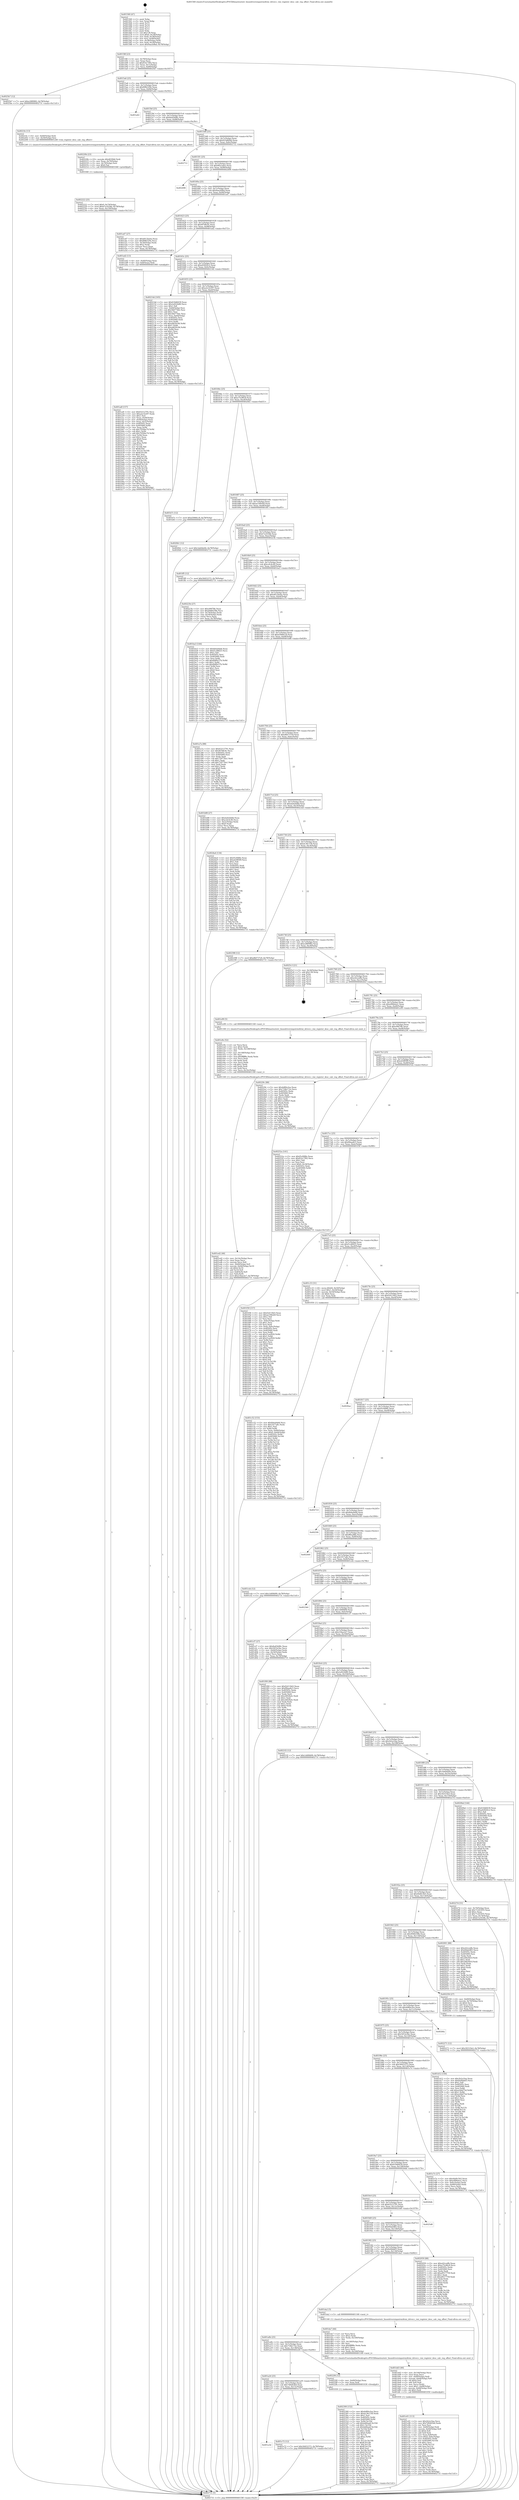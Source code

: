 digraph "0x401560" {
  label = "0x401560 (/mnt/c/Users/mathe/Desktop/tcc/POCII/binaries/extr_linuxdriversinputrmi4rmi_driver.c_rmi_register_desc_calc_reg_offset_Final-ollvm.out::main(0))"
  labelloc = "t"
  node[shape=record]

  Entry [label="",width=0.3,height=0.3,shape=circle,fillcolor=black,style=filled]
  "0x40158f" [label="{
     0x40158f [23]\l
     | [instrs]\l
     &nbsp;&nbsp;0x40158f \<+3\>: mov -0x78(%rbp),%eax\l
     &nbsp;&nbsp;0x401592 \<+2\>: mov %eax,%ecx\l
     &nbsp;&nbsp;0x401594 \<+6\>: sub $0x81b17f92,%ecx\l
     &nbsp;&nbsp;0x40159a \<+3\>: mov %eax,-0x7c(%rbp)\l
     &nbsp;&nbsp;0x40159d \<+3\>: mov %ecx,-0x80(%rbp)\l
     &nbsp;&nbsp;0x4015a0 \<+6\>: je 00000000004025b7 \<main+0x1057\>\l
  }"]
  "0x4025b7" [label="{
     0x4025b7 [12]\l
     | [instrs]\l
     &nbsp;&nbsp;0x4025b7 \<+7\>: movl $0xe28f0982,-0x78(%rbp)\l
     &nbsp;&nbsp;0x4025be \<+5\>: jmp 0000000000402731 \<main+0x11d1\>\l
  }"]
  "0x4015a6" [label="{
     0x4015a6 [25]\l
     | [instrs]\l
     &nbsp;&nbsp;0x4015a6 \<+5\>: jmp 00000000004015ab \<main+0x4b\>\l
     &nbsp;&nbsp;0x4015ab \<+3\>: mov -0x7c(%rbp),%eax\l
     &nbsp;&nbsp;0x4015ae \<+5\>: sub $0x89fb329e,%eax\l
     &nbsp;&nbsp;0x4015b3 \<+6\>: mov %eax,-0x84(%rbp)\l
     &nbsp;&nbsp;0x4015b9 \<+6\>: je 0000000000401a62 \<main+0x502\>\l
  }"]
  Exit [label="",width=0.3,height=0.3,shape=circle,fillcolor=black,style=filled,peripheries=2]
  "0x401a62" [label="{
     0x401a62\l
  }", style=dashed]
  "0x4015bf" [label="{
     0x4015bf [25]\l
     | [instrs]\l
     &nbsp;&nbsp;0x4015bf \<+5\>: jmp 00000000004015c4 \<main+0x64\>\l
     &nbsp;&nbsp;0x4015c4 \<+3\>: mov -0x7c(%rbp),%eax\l
     &nbsp;&nbsp;0x4015c7 \<+5\>: sub $0x8a45b98c,%eax\l
     &nbsp;&nbsp;0x4015cc \<+6\>: mov %eax,-0x88(%rbp)\l
     &nbsp;&nbsp;0x4015d2 \<+6\>: je 00000000004021fe \<main+0xc9e\>\l
  }"]
  "0x402300" [label="{
     0x402300 [152]\l
     | [instrs]\l
     &nbsp;&nbsp;0x402300 \<+5\>: mov $0x4d80a3ea,%ecx\l
     &nbsp;&nbsp;0x402305 \<+5\>: mov $0xdc36c158,%edx\l
     &nbsp;&nbsp;0x40230a \<+3\>: mov $0x1,%sil\l
     &nbsp;&nbsp;0x40230d \<+8\>: mov 0x40505c,%r8d\l
     &nbsp;&nbsp;0x402315 \<+8\>: mov 0x405060,%r9d\l
     &nbsp;&nbsp;0x40231d \<+3\>: mov %r8d,%r10d\l
     &nbsp;&nbsp;0x402320 \<+7\>: add $0xfa66aa8,%r10d\l
     &nbsp;&nbsp;0x402327 \<+4\>: sub $0x1,%r10d\l
     &nbsp;&nbsp;0x40232b \<+7\>: sub $0xfa66aa8,%r10d\l
     &nbsp;&nbsp;0x402332 \<+4\>: imul %r10d,%r8d\l
     &nbsp;&nbsp;0x402336 \<+4\>: and $0x1,%r8d\l
     &nbsp;&nbsp;0x40233a \<+4\>: cmp $0x0,%r8d\l
     &nbsp;&nbsp;0x40233e \<+4\>: sete %r11b\l
     &nbsp;&nbsp;0x402342 \<+4\>: cmp $0xa,%r9d\l
     &nbsp;&nbsp;0x402346 \<+3\>: setl %bl\l
     &nbsp;&nbsp;0x402349 \<+3\>: mov %r11b,%r14b\l
     &nbsp;&nbsp;0x40234c \<+4\>: xor $0xff,%r14b\l
     &nbsp;&nbsp;0x402350 \<+3\>: mov %bl,%r15b\l
     &nbsp;&nbsp;0x402353 \<+4\>: xor $0xff,%r15b\l
     &nbsp;&nbsp;0x402357 \<+4\>: xor $0x0,%sil\l
     &nbsp;&nbsp;0x40235b \<+3\>: mov %r14b,%r12b\l
     &nbsp;&nbsp;0x40235e \<+4\>: and $0x0,%r12b\l
     &nbsp;&nbsp;0x402362 \<+3\>: and %sil,%r11b\l
     &nbsp;&nbsp;0x402365 \<+3\>: mov %r15b,%r13b\l
     &nbsp;&nbsp;0x402368 \<+4\>: and $0x0,%r13b\l
     &nbsp;&nbsp;0x40236c \<+3\>: and %sil,%bl\l
     &nbsp;&nbsp;0x40236f \<+3\>: or %r11b,%r12b\l
     &nbsp;&nbsp;0x402372 \<+3\>: or %bl,%r13b\l
     &nbsp;&nbsp;0x402375 \<+3\>: xor %r13b,%r12b\l
     &nbsp;&nbsp;0x402378 \<+3\>: or %r15b,%r14b\l
     &nbsp;&nbsp;0x40237b \<+4\>: xor $0xff,%r14b\l
     &nbsp;&nbsp;0x40237f \<+4\>: or $0x0,%sil\l
     &nbsp;&nbsp;0x402383 \<+3\>: and %sil,%r14b\l
     &nbsp;&nbsp;0x402386 \<+3\>: or %r14b,%r12b\l
     &nbsp;&nbsp;0x402389 \<+4\>: test $0x1,%r12b\l
     &nbsp;&nbsp;0x40238d \<+3\>: cmovne %edx,%ecx\l
     &nbsp;&nbsp;0x402390 \<+3\>: mov %ecx,-0x78(%rbp)\l
     &nbsp;&nbsp;0x402393 \<+5\>: jmp 0000000000402731 \<main+0x11d1\>\l
  }"]
  "0x4021fe" [label="{
     0x4021fe [13]\l
     | [instrs]\l
     &nbsp;&nbsp;0x4021fe \<+4\>: mov -0x60(%rbp),%rdi\l
     &nbsp;&nbsp;0x402202 \<+4\>: mov -0x50(%rbp),%rsi\l
     &nbsp;&nbsp;0x402206 \<+5\>: call 0000000000401240 \<rmi_register_desc_calc_reg_offset\>\l
     | [calls]\l
     &nbsp;&nbsp;0x401240 \{1\} (/mnt/c/Users/mathe/Desktop/tcc/POCII/binaries/extr_linuxdriversinputrmi4rmi_driver.c_rmi_register_desc_calc_reg_offset_Final-ollvm.out::rmi_register_desc_calc_reg_offset)\l
  }"]
  "0x4015d8" [label="{
     0x4015d8 [25]\l
     | [instrs]\l
     &nbsp;&nbsp;0x4015d8 \<+5\>: jmp 00000000004015dd \<main+0x7d\>\l
     &nbsp;&nbsp;0x4015dd \<+3\>: mov -0x7c(%rbp),%eax\l
     &nbsp;&nbsp;0x4015e0 \<+5\>: sub $0x923d604d,%eax\l
     &nbsp;&nbsp;0x4015e5 \<+6\>: mov %eax,-0x8c(%rbp)\l
     &nbsp;&nbsp;0x4015eb \<+6\>: je 0000000000402712 \<main+0x11b2\>\l
  }"]
  "0x402271" [label="{
     0x402271 [12]\l
     | [instrs]\l
     &nbsp;&nbsp;0x402271 \<+7\>: movl $0x3f2519a5,-0x78(%rbp)\l
     &nbsp;&nbsp;0x402278 \<+5\>: jmp 0000000000402731 \<main+0x11d1\>\l
  }"]
  "0x402712" [label="{
     0x402712\l
  }", style=dashed]
  "0x4015f1" [label="{
     0x4015f1 [25]\l
     | [instrs]\l
     &nbsp;&nbsp;0x4015f1 \<+5\>: jmp 00000000004015f6 \<main+0x96\>\l
     &nbsp;&nbsp;0x4015f6 \<+3\>: mov -0x7c(%rbp),%eax\l
     &nbsp;&nbsp;0x4015f9 \<+5\>: sub $0x992cadee,%eax\l
     &nbsp;&nbsp;0x4015fe \<+6\>: mov %eax,-0x90(%rbp)\l
     &nbsp;&nbsp;0x401604 \<+6\>: je 0000000000402498 \<main+0xf38\>\l
  }"]
  "0x402222" [label="{
     0x402222 [25]\l
     | [instrs]\l
     &nbsp;&nbsp;0x402222 \<+7\>: movl $0x0,-0x74(%rbp)\l
     &nbsp;&nbsp;0x402229 \<+7\>: movl $0xb7a163db,-0x78(%rbp)\l
     &nbsp;&nbsp;0x402230 \<+6\>: mov %eax,-0x150(%rbp)\l
     &nbsp;&nbsp;0x402236 \<+5\>: jmp 0000000000402731 \<main+0x11d1\>\l
  }"]
  "0x402498" [label="{
     0x402498\l
  }", style=dashed]
  "0x40160a" [label="{
     0x40160a [25]\l
     | [instrs]\l
     &nbsp;&nbsp;0x40160a \<+5\>: jmp 000000000040160f \<main+0xaf\>\l
     &nbsp;&nbsp;0x40160f \<+3\>: mov -0x7c(%rbp),%eax\l
     &nbsp;&nbsp;0x401612 \<+5\>: sub $0x9aacb9bd,%eax\l
     &nbsp;&nbsp;0x401617 \<+6\>: mov %eax,-0x94(%rbp)\l
     &nbsp;&nbsp;0x40161d \<+6\>: je 0000000000401a47 \<main+0x4e7\>\l
  }"]
  "0x40220b" [label="{
     0x40220b [23]\l
     | [instrs]\l
     &nbsp;&nbsp;0x40220b \<+10\>: movabs $0x4030b6,%rdi\l
     &nbsp;&nbsp;0x402215 \<+3\>: mov %eax,-0x70(%rbp)\l
     &nbsp;&nbsp;0x402218 \<+3\>: mov -0x70(%rbp),%esi\l
     &nbsp;&nbsp;0x40221b \<+2\>: mov $0x0,%al\l
     &nbsp;&nbsp;0x40221d \<+5\>: call 0000000000401040 \<printf@plt\>\l
     | [calls]\l
     &nbsp;&nbsp;0x401040 \{1\} (unknown)\l
  }"]
  "0x401a47" [label="{
     0x401a47 [27]\l
     | [instrs]\l
     &nbsp;&nbsp;0x401a47 \<+5\>: mov $0xd012beba,%eax\l
     &nbsp;&nbsp;0x401a4c \<+5\>: mov $0x89fb329e,%ecx\l
     &nbsp;&nbsp;0x401a51 \<+3\>: mov -0x30(%rbp),%edx\l
     &nbsp;&nbsp;0x401a54 \<+3\>: cmp $0x2,%edx\l
     &nbsp;&nbsp;0x401a57 \<+3\>: cmovne %ecx,%eax\l
     &nbsp;&nbsp;0x401a5a \<+3\>: mov %eax,-0x78(%rbp)\l
     &nbsp;&nbsp;0x401a5d \<+5\>: jmp 0000000000402731 \<main+0x11d1\>\l
  }"]
  "0x401623" [label="{
     0x401623 [25]\l
     | [instrs]\l
     &nbsp;&nbsp;0x401623 \<+5\>: jmp 0000000000401628 \<main+0xc8\>\l
     &nbsp;&nbsp;0x401628 \<+3\>: mov -0x7c(%rbp),%eax\l
     &nbsp;&nbsp;0x40162b \<+5\>: sub $0x9f708c9c,%eax\l
     &nbsp;&nbsp;0x401630 \<+6\>: mov %eax,-0x98(%rbp)\l
     &nbsp;&nbsp;0x401636 \<+6\>: je 0000000000401ad2 \<main+0x572\>\l
  }"]
  "0x402731" [label="{
     0x402731 [5]\l
     | [instrs]\l
     &nbsp;&nbsp;0x402731 \<+5\>: jmp 000000000040158f \<main+0x2f\>\l
  }"]
  "0x401560" [label="{
     0x401560 [47]\l
     | [instrs]\l
     &nbsp;&nbsp;0x401560 \<+1\>: push %rbp\l
     &nbsp;&nbsp;0x401561 \<+3\>: mov %rsp,%rbp\l
     &nbsp;&nbsp;0x401564 \<+2\>: push %r15\l
     &nbsp;&nbsp;0x401566 \<+2\>: push %r14\l
     &nbsp;&nbsp;0x401568 \<+2\>: push %r13\l
     &nbsp;&nbsp;0x40156a \<+2\>: push %r12\l
     &nbsp;&nbsp;0x40156c \<+1\>: push %rbx\l
     &nbsp;&nbsp;0x40156d \<+7\>: sub $0x138,%rsp\l
     &nbsp;&nbsp;0x401574 \<+7\>: movl $0x0,-0x34(%rbp)\l
     &nbsp;&nbsp;0x40157b \<+3\>: mov %edi,-0x38(%rbp)\l
     &nbsp;&nbsp;0x40157e \<+4\>: mov %rsi,-0x40(%rbp)\l
     &nbsp;&nbsp;0x401582 \<+3\>: mov -0x38(%rbp),%edi\l
     &nbsp;&nbsp;0x401585 \<+3\>: mov %edi,-0x30(%rbp)\l
     &nbsp;&nbsp;0x401588 \<+7\>: movl $0x9aacb9bd,-0x78(%rbp)\l
  }"]
  "0x401ed2" [label="{
     0x401ed2 [46]\l
     | [instrs]\l
     &nbsp;&nbsp;0x401ed2 \<+6\>: mov -0x14c(%rbp),%ecx\l
     &nbsp;&nbsp;0x401ed8 \<+3\>: imul %eax,%ecx\l
     &nbsp;&nbsp;0x401edb \<+3\>: movslq %ecx,%r8\l
     &nbsp;&nbsp;0x401ede \<+4\>: mov -0x60(%rbp),%r9\l
     &nbsp;&nbsp;0x401ee2 \<+4\>: movslq -0x64(%rbp),%r10\l
     &nbsp;&nbsp;0x401ee6 \<+4\>: shl $0x4,%r10\l
     &nbsp;&nbsp;0x401eea \<+3\>: add %r10,%r9\l
     &nbsp;&nbsp;0x401eed \<+4\>: mov 0x8(%r9),%r9\l
     &nbsp;&nbsp;0x401ef1 \<+3\>: mov %r8,(%r9)\l
     &nbsp;&nbsp;0x401ef4 \<+7\>: movl $0x234ae2e7,-0x78(%rbp)\l
     &nbsp;&nbsp;0x401efb \<+5\>: jmp 0000000000402731 \<main+0x11d1\>\l
  }"]
  "0x401ad2" [label="{
     0x401ad2 [13]\l
     | [instrs]\l
     &nbsp;&nbsp;0x401ad2 \<+4\>: mov -0x40(%rbp),%rax\l
     &nbsp;&nbsp;0x401ad6 \<+4\>: mov 0x8(%rax),%rdi\l
     &nbsp;&nbsp;0x401ada \<+5\>: call 0000000000401060 \<atoi@plt\>\l
     | [calls]\l
     &nbsp;&nbsp;0x401060 \{1\} (unknown)\l
  }"]
  "0x40163c" [label="{
     0x40163c [25]\l
     | [instrs]\l
     &nbsp;&nbsp;0x40163c \<+5\>: jmp 0000000000401641 \<main+0xe1\>\l
     &nbsp;&nbsp;0x401641 \<+3\>: mov -0x7c(%rbp),%eax\l
     &nbsp;&nbsp;0x401644 \<+5\>: sub $0xa02820c2,%eax\l
     &nbsp;&nbsp;0x401649 \<+6\>: mov %eax,-0x9c(%rbp)\l
     &nbsp;&nbsp;0x40164f \<+6\>: je 000000000040214d \<main+0xbed\>\l
  }"]
  "0x401e9e" [label="{
     0x401e9e [52]\l
     | [instrs]\l
     &nbsp;&nbsp;0x401e9e \<+2\>: xor %ecx,%ecx\l
     &nbsp;&nbsp;0x401ea0 \<+5\>: mov $0x2,%edx\l
     &nbsp;&nbsp;0x401ea5 \<+6\>: mov %edx,-0x148(%rbp)\l
     &nbsp;&nbsp;0x401eab \<+1\>: cltd\l
     &nbsp;&nbsp;0x401eac \<+6\>: mov -0x148(%rbp),%esi\l
     &nbsp;&nbsp;0x401eb2 \<+2\>: idiv %esi\l
     &nbsp;&nbsp;0x401eb4 \<+6\>: imul $0xfffffffe,%edx,%edx\l
     &nbsp;&nbsp;0x401eba \<+2\>: mov %ecx,%edi\l
     &nbsp;&nbsp;0x401ebc \<+2\>: sub %edx,%edi\l
     &nbsp;&nbsp;0x401ebe \<+2\>: mov %ecx,%edx\l
     &nbsp;&nbsp;0x401ec0 \<+3\>: sub $0x1,%edx\l
     &nbsp;&nbsp;0x401ec3 \<+2\>: add %edx,%edi\l
     &nbsp;&nbsp;0x401ec5 \<+2\>: sub %edi,%ecx\l
     &nbsp;&nbsp;0x401ec7 \<+6\>: mov %ecx,-0x14c(%rbp)\l
     &nbsp;&nbsp;0x401ecd \<+5\>: call 0000000000401160 \<next_i\>\l
     | [calls]\l
     &nbsp;&nbsp;0x401160 \{1\} (/mnt/c/Users/mathe/Desktop/tcc/POCII/binaries/extr_linuxdriversinputrmi4rmi_driver.c_rmi_register_desc_calc_reg_offset_Final-ollvm.out::next_i)\l
  }"]
  "0x40214d" [label="{
     0x40214d [165]\l
     | [instrs]\l
     &nbsp;&nbsp;0x40214d \<+5\>: mov $0x618d6439,%eax\l
     &nbsp;&nbsp;0x402152 \<+5\>: mov $0x2a922b80,%ecx\l
     &nbsp;&nbsp;0x402157 \<+2\>: mov $0x1,%dl\l
     &nbsp;&nbsp;0x402159 \<+3\>: mov -0x64(%rbp),%esi\l
     &nbsp;&nbsp;0x40215c \<+6\>: sub $0x58d774dc,%esi\l
     &nbsp;&nbsp;0x402162 \<+3\>: add $0x1,%esi\l
     &nbsp;&nbsp;0x402165 \<+6\>: add $0x58d774dc,%esi\l
     &nbsp;&nbsp;0x40216b \<+3\>: mov %esi,-0x64(%rbp)\l
     &nbsp;&nbsp;0x40216e \<+7\>: mov 0x40505c,%esi\l
     &nbsp;&nbsp;0x402175 \<+7\>: mov 0x405060,%edi\l
     &nbsp;&nbsp;0x40217c \<+3\>: mov %esi,%r8d\l
     &nbsp;&nbsp;0x40217f \<+7\>: add $0xad620c94,%r8d\l
     &nbsp;&nbsp;0x402186 \<+4\>: sub $0x1,%r8d\l
     &nbsp;&nbsp;0x40218a \<+7\>: sub $0xad620c94,%r8d\l
     &nbsp;&nbsp;0x402191 \<+4\>: imul %r8d,%esi\l
     &nbsp;&nbsp;0x402195 \<+3\>: and $0x1,%esi\l
     &nbsp;&nbsp;0x402198 \<+3\>: cmp $0x0,%esi\l
     &nbsp;&nbsp;0x40219b \<+4\>: sete %r9b\l
     &nbsp;&nbsp;0x40219f \<+3\>: cmp $0xa,%edi\l
     &nbsp;&nbsp;0x4021a2 \<+4\>: setl %r10b\l
     &nbsp;&nbsp;0x4021a6 \<+3\>: mov %r9b,%r11b\l
     &nbsp;&nbsp;0x4021a9 \<+4\>: xor $0xff,%r11b\l
     &nbsp;&nbsp;0x4021ad \<+3\>: mov %r10b,%bl\l
     &nbsp;&nbsp;0x4021b0 \<+3\>: xor $0xff,%bl\l
     &nbsp;&nbsp;0x4021b3 \<+3\>: xor $0x0,%dl\l
     &nbsp;&nbsp;0x4021b6 \<+3\>: mov %r11b,%r14b\l
     &nbsp;&nbsp;0x4021b9 \<+4\>: and $0x0,%r14b\l
     &nbsp;&nbsp;0x4021bd \<+3\>: and %dl,%r9b\l
     &nbsp;&nbsp;0x4021c0 \<+3\>: mov %bl,%r15b\l
     &nbsp;&nbsp;0x4021c3 \<+4\>: and $0x0,%r15b\l
     &nbsp;&nbsp;0x4021c7 \<+3\>: and %dl,%r10b\l
     &nbsp;&nbsp;0x4021ca \<+3\>: or %r9b,%r14b\l
     &nbsp;&nbsp;0x4021cd \<+3\>: or %r10b,%r15b\l
     &nbsp;&nbsp;0x4021d0 \<+3\>: xor %r15b,%r14b\l
     &nbsp;&nbsp;0x4021d3 \<+3\>: or %bl,%r11b\l
     &nbsp;&nbsp;0x4021d6 \<+4\>: xor $0xff,%r11b\l
     &nbsp;&nbsp;0x4021da \<+3\>: or $0x0,%dl\l
     &nbsp;&nbsp;0x4021dd \<+3\>: and %dl,%r11b\l
     &nbsp;&nbsp;0x4021e0 \<+3\>: or %r11b,%r14b\l
     &nbsp;&nbsp;0x4021e3 \<+4\>: test $0x1,%r14b\l
     &nbsp;&nbsp;0x4021e7 \<+3\>: cmovne %ecx,%eax\l
     &nbsp;&nbsp;0x4021ea \<+3\>: mov %eax,-0x78(%rbp)\l
     &nbsp;&nbsp;0x4021ed \<+5\>: jmp 0000000000402731 \<main+0x11d1\>\l
  }"]
  "0x401655" [label="{
     0x401655 [25]\l
     | [instrs]\l
     &nbsp;&nbsp;0x401655 \<+5\>: jmp 000000000040165a \<main+0xfa\>\l
     &nbsp;&nbsp;0x40165a \<+3\>: mov -0x7c(%rbp),%eax\l
     &nbsp;&nbsp;0x40165d \<+5\>: sub $0xa2e32297,%eax\l
     &nbsp;&nbsp;0x401662 \<+6\>: mov %eax,-0xa0(%rbp)\l
     &nbsp;&nbsp;0x401668 \<+6\>: je 0000000000401b7c \<main+0x61c\>\l
  }"]
  "0x401a3d" [label="{
     0x401a3d\l
  }", style=dashed]
  "0x401b7c" [label="{
     0x401b7c [12]\l
     | [instrs]\l
     &nbsp;&nbsp;0x401b7c \<+7\>: movl $0xd3066cc8,-0x78(%rbp)\l
     &nbsp;&nbsp;0x401b83 \<+5\>: jmp 0000000000402731 \<main+0x11d1\>\l
  }"]
  "0x40166e" [label="{
     0x40166e [25]\l
     | [instrs]\l
     &nbsp;&nbsp;0x40166e \<+5\>: jmp 0000000000401673 \<main+0x113\>\l
     &nbsp;&nbsp;0x401673 \<+3\>: mov -0x7c(%rbp),%eax\l
     &nbsp;&nbsp;0x401676 \<+5\>: sub $0xa75c86c8,%eax\l
     &nbsp;&nbsp;0x40167b \<+6\>: mov %eax,-0xa4(%rbp)\l
     &nbsp;&nbsp;0x401681 \<+6\>: je 00000000004020b1 \<main+0xb51\>\l
  }"]
  "0x401e72" [label="{
     0x401e72 [12]\l
     | [instrs]\l
     &nbsp;&nbsp;0x401e72 \<+7\>: movl $0x56452372,-0x78(%rbp)\l
     &nbsp;&nbsp;0x401e79 \<+5\>: jmp 0000000000402731 \<main+0x11d1\>\l
  }"]
  "0x4020b1" [label="{
     0x4020b1 [12]\l
     | [instrs]\l
     &nbsp;&nbsp;0x4020b1 \<+7\>: movl $0x3ab0de64,-0x78(%rbp)\l
     &nbsp;&nbsp;0x4020b8 \<+5\>: jmp 0000000000402731 \<main+0x11d1\>\l
  }"]
  "0x401687" [label="{
     0x401687 [25]\l
     | [instrs]\l
     &nbsp;&nbsp;0x401687 \<+5\>: jmp 000000000040168c \<main+0x12c\>\l
     &nbsp;&nbsp;0x40168c \<+3\>: mov -0x7c(%rbp),%eax\l
     &nbsp;&nbsp;0x40168f \<+5\>: sub $0xae190eb9,%eax\l
     &nbsp;&nbsp;0x401694 \<+6\>: mov %eax,-0xa8(%rbp)\l
     &nbsp;&nbsp;0x40169a \<+6\>: je 0000000000401ff5 \<main+0xa95\>\l
  }"]
  "0x401a24" [label="{
     0x401a24 [25]\l
     | [instrs]\l
     &nbsp;&nbsp;0x401a24 \<+5\>: jmp 0000000000401a29 \<main+0x4c9\>\l
     &nbsp;&nbsp;0x401a29 \<+3\>: mov -0x7c(%rbp),%eax\l
     &nbsp;&nbsp;0x401a2c \<+5\>: sub $0x7d0d43b4,%eax\l
     &nbsp;&nbsp;0x401a31 \<+6\>: mov %eax,-0x13c(%rbp)\l
     &nbsp;&nbsp;0x401a37 \<+6\>: je 0000000000401e72 \<main+0x912\>\l
  }"]
  "0x401ff5" [label="{
     0x401ff5 [12]\l
     | [instrs]\l
     &nbsp;&nbsp;0x401ff5 \<+7\>: movl $0x56452372,-0x78(%rbp)\l
     &nbsp;&nbsp;0x401ffc \<+5\>: jmp 0000000000402731 \<main+0x11d1\>\l
  }"]
  "0x4016a0" [label="{
     0x4016a0 [25]\l
     | [instrs]\l
     &nbsp;&nbsp;0x4016a0 \<+5\>: jmp 00000000004016a5 \<main+0x145\>\l
     &nbsp;&nbsp;0x4016a5 \<+3\>: mov -0x7c(%rbp),%eax\l
     &nbsp;&nbsp;0x4016a8 \<+5\>: sub $0xb7a163db,%eax\l
     &nbsp;&nbsp;0x4016ad \<+6\>: mov %eax,-0xac(%rbp)\l
     &nbsp;&nbsp;0x4016b3 \<+6\>: je 000000000040223b \<main+0xcdb\>\l
  }"]
  "0x4022f4" [label="{
     0x4022f4 [12]\l
     | [instrs]\l
     &nbsp;&nbsp;0x4022f4 \<+4\>: mov -0x60(%rbp),%rax\l
     &nbsp;&nbsp;0x4022f8 \<+3\>: mov %rax,%rdi\l
     &nbsp;&nbsp;0x4022fb \<+5\>: call 0000000000401030 \<free@plt\>\l
     | [calls]\l
     &nbsp;&nbsp;0x401030 \{1\} (unknown)\l
  }"]
  "0x40223b" [label="{
     0x40223b [27]\l
     | [instrs]\l
     &nbsp;&nbsp;0x40223b \<+5\>: mov $0xe90f7ffe,%eax\l
     &nbsp;&nbsp;0x402240 \<+5\>: mov $0x4948258b,%ecx\l
     &nbsp;&nbsp;0x402245 \<+3\>: mov -0x74(%rbp),%edx\l
     &nbsp;&nbsp;0x402248 \<+3\>: cmp -0x54(%rbp),%edx\l
     &nbsp;&nbsp;0x40224b \<+3\>: cmovl %ecx,%eax\l
     &nbsp;&nbsp;0x40224e \<+3\>: mov %eax,-0x78(%rbp)\l
     &nbsp;&nbsp;0x402251 \<+5\>: jmp 0000000000402731 \<main+0x11d1\>\l
  }"]
  "0x4016b9" [label="{
     0x4016b9 [25]\l
     | [instrs]\l
     &nbsp;&nbsp;0x4016b9 \<+5\>: jmp 00000000004016be \<main+0x15e\>\l
     &nbsp;&nbsp;0x4016be \<+3\>: mov -0x7c(%rbp),%eax\l
     &nbsp;&nbsp;0x4016c1 \<+5\>: sub $0xcefc4c40,%eax\l
     &nbsp;&nbsp;0x4016c6 \<+6\>: mov %eax,-0xb0(%rbp)\l
     &nbsp;&nbsp;0x4016cc \<+6\>: je 0000000000401ba3 \<main+0x643\>\l
  }"]
  "0x401e01" [label="{
     0x401e01 [113]\l
     | [instrs]\l
     &nbsp;&nbsp;0x401e01 \<+5\>: mov $0x2b2a1faa,%ecx\l
     &nbsp;&nbsp;0x401e06 \<+5\>: mov $0x7d0d43b4,%edx\l
     &nbsp;&nbsp;0x401e0b \<+2\>: xor %esi,%esi\l
     &nbsp;&nbsp;0x401e0d \<+4\>: mov -0x60(%rbp),%rdi\l
     &nbsp;&nbsp;0x401e11 \<+4\>: movslq -0x64(%rbp),%r8\l
     &nbsp;&nbsp;0x401e15 \<+4\>: shl $0x4,%r8\l
     &nbsp;&nbsp;0x401e19 \<+3\>: add %r8,%rdi\l
     &nbsp;&nbsp;0x401e1c \<+4\>: mov %rax,0x8(%rdi)\l
     &nbsp;&nbsp;0x401e20 \<+7\>: movl $0x0,-0x6c(%rbp)\l
     &nbsp;&nbsp;0x401e27 \<+8\>: mov 0x40505c,%r9d\l
     &nbsp;&nbsp;0x401e2f \<+8\>: mov 0x405060,%r10d\l
     &nbsp;&nbsp;0x401e37 \<+3\>: sub $0x1,%esi\l
     &nbsp;&nbsp;0x401e3a \<+3\>: mov %r9d,%r11d\l
     &nbsp;&nbsp;0x401e3d \<+3\>: add %esi,%r11d\l
     &nbsp;&nbsp;0x401e40 \<+4\>: imul %r11d,%r9d\l
     &nbsp;&nbsp;0x401e44 \<+4\>: and $0x1,%r9d\l
     &nbsp;&nbsp;0x401e48 \<+4\>: cmp $0x0,%r9d\l
     &nbsp;&nbsp;0x401e4c \<+3\>: sete %bl\l
     &nbsp;&nbsp;0x401e4f \<+4\>: cmp $0xa,%r10d\l
     &nbsp;&nbsp;0x401e53 \<+4\>: setl %r14b\l
     &nbsp;&nbsp;0x401e57 \<+3\>: mov %bl,%r15b\l
     &nbsp;&nbsp;0x401e5a \<+3\>: and %r14b,%r15b\l
     &nbsp;&nbsp;0x401e5d \<+3\>: xor %r14b,%bl\l
     &nbsp;&nbsp;0x401e60 \<+3\>: or %bl,%r15b\l
     &nbsp;&nbsp;0x401e63 \<+4\>: test $0x1,%r15b\l
     &nbsp;&nbsp;0x401e67 \<+3\>: cmovne %edx,%ecx\l
     &nbsp;&nbsp;0x401e6a \<+3\>: mov %ecx,-0x78(%rbp)\l
     &nbsp;&nbsp;0x401e6d \<+5\>: jmp 0000000000402731 \<main+0x11d1\>\l
  }"]
  "0x401ba3" [label="{
     0x401ba3 [144]\l
     | [instrs]\l
     &nbsp;&nbsp;0x401ba3 \<+5\>: mov $0xfb4a0dd4,%eax\l
     &nbsp;&nbsp;0x401ba8 \<+5\>: mov $0xf1cd0625,%ecx\l
     &nbsp;&nbsp;0x401bad \<+2\>: mov $0x1,%dl\l
     &nbsp;&nbsp;0x401baf \<+7\>: mov 0x40505c,%esi\l
     &nbsp;&nbsp;0x401bb6 \<+7\>: mov 0x405060,%edi\l
     &nbsp;&nbsp;0x401bbd \<+3\>: mov %esi,%r8d\l
     &nbsp;&nbsp;0x401bc0 \<+7\>: add $0x8d89c57b,%r8d\l
     &nbsp;&nbsp;0x401bc7 \<+4\>: sub $0x1,%r8d\l
     &nbsp;&nbsp;0x401bcb \<+7\>: sub $0x8d89c57b,%r8d\l
     &nbsp;&nbsp;0x401bd2 \<+4\>: imul %r8d,%esi\l
     &nbsp;&nbsp;0x401bd6 \<+3\>: and $0x1,%esi\l
     &nbsp;&nbsp;0x401bd9 \<+3\>: cmp $0x0,%esi\l
     &nbsp;&nbsp;0x401bdc \<+4\>: sete %r9b\l
     &nbsp;&nbsp;0x401be0 \<+3\>: cmp $0xa,%edi\l
     &nbsp;&nbsp;0x401be3 \<+4\>: setl %r10b\l
     &nbsp;&nbsp;0x401be7 \<+3\>: mov %r9b,%r11b\l
     &nbsp;&nbsp;0x401bea \<+4\>: xor $0xff,%r11b\l
     &nbsp;&nbsp;0x401bee \<+3\>: mov %r10b,%bl\l
     &nbsp;&nbsp;0x401bf1 \<+3\>: xor $0xff,%bl\l
     &nbsp;&nbsp;0x401bf4 \<+3\>: xor $0x0,%dl\l
     &nbsp;&nbsp;0x401bf7 \<+3\>: mov %r11b,%r14b\l
     &nbsp;&nbsp;0x401bfa \<+4\>: and $0x0,%r14b\l
     &nbsp;&nbsp;0x401bfe \<+3\>: and %dl,%r9b\l
     &nbsp;&nbsp;0x401c01 \<+3\>: mov %bl,%r15b\l
     &nbsp;&nbsp;0x401c04 \<+4\>: and $0x0,%r15b\l
     &nbsp;&nbsp;0x401c08 \<+3\>: and %dl,%r10b\l
     &nbsp;&nbsp;0x401c0b \<+3\>: or %r9b,%r14b\l
     &nbsp;&nbsp;0x401c0e \<+3\>: or %r10b,%r15b\l
     &nbsp;&nbsp;0x401c11 \<+3\>: xor %r15b,%r14b\l
     &nbsp;&nbsp;0x401c14 \<+3\>: or %bl,%r11b\l
     &nbsp;&nbsp;0x401c17 \<+4\>: xor $0xff,%r11b\l
     &nbsp;&nbsp;0x401c1b \<+3\>: or $0x0,%dl\l
     &nbsp;&nbsp;0x401c1e \<+3\>: and %dl,%r11b\l
     &nbsp;&nbsp;0x401c21 \<+3\>: or %r11b,%r14b\l
     &nbsp;&nbsp;0x401c24 \<+4\>: test $0x1,%r14b\l
     &nbsp;&nbsp;0x401c28 \<+3\>: cmovne %ecx,%eax\l
     &nbsp;&nbsp;0x401c2b \<+3\>: mov %eax,-0x78(%rbp)\l
     &nbsp;&nbsp;0x401c2e \<+5\>: jmp 0000000000402731 \<main+0x11d1\>\l
  }"]
  "0x4016d2" [label="{
     0x4016d2 [25]\l
     | [instrs]\l
     &nbsp;&nbsp;0x4016d2 \<+5\>: jmp 00000000004016d7 \<main+0x177\>\l
     &nbsp;&nbsp;0x4016d7 \<+3\>: mov -0x7c(%rbp),%eax\l
     &nbsp;&nbsp;0x4016da \<+5\>: sub $0xd012beba,%eax\l
     &nbsp;&nbsp;0x4016df \<+6\>: mov %eax,-0xb4(%rbp)\l
     &nbsp;&nbsp;0x4016e5 \<+6\>: je 0000000000401a7a \<main+0x51a\>\l
  }"]
  "0x401dd3" [label="{
     0x401dd3 [46]\l
     | [instrs]\l
     &nbsp;&nbsp;0x401dd3 \<+6\>: mov -0x144(%rbp),%ecx\l
     &nbsp;&nbsp;0x401dd9 \<+3\>: imul %eax,%ecx\l
     &nbsp;&nbsp;0x401ddc \<+4\>: mov -0x60(%rbp),%rdi\l
     &nbsp;&nbsp;0x401de0 \<+4\>: movslq -0x64(%rbp),%r8\l
     &nbsp;&nbsp;0x401de4 \<+4\>: shl $0x4,%r8\l
     &nbsp;&nbsp;0x401de8 \<+3\>: add %r8,%rdi\l
     &nbsp;&nbsp;0x401deb \<+2\>: mov %ecx,(%rdi)\l
     &nbsp;&nbsp;0x401ded \<+7\>: movl $0x1,-0x68(%rbp)\l
     &nbsp;&nbsp;0x401df4 \<+4\>: movslq -0x68(%rbp),%rdi\l
     &nbsp;&nbsp;0x401df8 \<+4\>: shl $0x3,%rdi\l
     &nbsp;&nbsp;0x401dfc \<+5\>: call 0000000000401050 \<malloc@plt\>\l
     | [calls]\l
     &nbsp;&nbsp;0x401050 \{1\} (unknown)\l
  }"]
  "0x401a7a" [label="{
     0x401a7a [88]\l
     | [instrs]\l
     &nbsp;&nbsp;0x401a7a \<+5\>: mov $0x63212791,%eax\l
     &nbsp;&nbsp;0x401a7f \<+5\>: mov $0x9f708c9c,%ecx\l
     &nbsp;&nbsp;0x401a84 \<+7\>: mov 0x40505c,%edx\l
     &nbsp;&nbsp;0x401a8b \<+7\>: mov 0x405060,%esi\l
     &nbsp;&nbsp;0x401a92 \<+2\>: mov %edx,%edi\l
     &nbsp;&nbsp;0x401a94 \<+6\>: sub $0x729776a1,%edi\l
     &nbsp;&nbsp;0x401a9a \<+3\>: sub $0x1,%edi\l
     &nbsp;&nbsp;0x401a9d \<+6\>: add $0x729776a1,%edi\l
     &nbsp;&nbsp;0x401aa3 \<+3\>: imul %edi,%edx\l
     &nbsp;&nbsp;0x401aa6 \<+3\>: and $0x1,%edx\l
     &nbsp;&nbsp;0x401aa9 \<+3\>: cmp $0x0,%edx\l
     &nbsp;&nbsp;0x401aac \<+4\>: sete %r8b\l
     &nbsp;&nbsp;0x401ab0 \<+3\>: cmp $0xa,%esi\l
     &nbsp;&nbsp;0x401ab3 \<+4\>: setl %r9b\l
     &nbsp;&nbsp;0x401ab7 \<+3\>: mov %r8b,%r10b\l
     &nbsp;&nbsp;0x401aba \<+3\>: and %r9b,%r10b\l
     &nbsp;&nbsp;0x401abd \<+3\>: xor %r9b,%r8b\l
     &nbsp;&nbsp;0x401ac0 \<+3\>: or %r8b,%r10b\l
     &nbsp;&nbsp;0x401ac3 \<+4\>: test $0x1,%r10b\l
     &nbsp;&nbsp;0x401ac7 \<+3\>: cmovne %ecx,%eax\l
     &nbsp;&nbsp;0x401aca \<+3\>: mov %eax,-0x78(%rbp)\l
     &nbsp;&nbsp;0x401acd \<+5\>: jmp 0000000000402731 \<main+0x11d1\>\l
  }"]
  "0x4016eb" [label="{
     0x4016eb [25]\l
     | [instrs]\l
     &nbsp;&nbsp;0x4016eb \<+5\>: jmp 00000000004016f0 \<main+0x190\>\l
     &nbsp;&nbsp;0x4016f0 \<+3\>: mov -0x7c(%rbp),%eax\l
     &nbsp;&nbsp;0x4016f3 \<+5\>: sub $0xd3066cc8,%eax\l
     &nbsp;&nbsp;0x4016f8 \<+6\>: mov %eax,-0xb8(%rbp)\l
     &nbsp;&nbsp;0x4016fe \<+6\>: je 0000000000401b88 \<main+0x628\>\l
  }"]
  "0x401adf" [label="{
     0x401adf [157]\l
     | [instrs]\l
     &nbsp;&nbsp;0x401adf \<+5\>: mov $0x63212791,%ecx\l
     &nbsp;&nbsp;0x401ae4 \<+5\>: mov $0xa2e32297,%edx\l
     &nbsp;&nbsp;0x401ae9 \<+3\>: mov $0x1,%sil\l
     &nbsp;&nbsp;0x401aec \<+3\>: mov %eax,-0x44(%rbp)\l
     &nbsp;&nbsp;0x401aef \<+3\>: mov -0x44(%rbp),%eax\l
     &nbsp;&nbsp;0x401af2 \<+3\>: mov %eax,-0x2c(%rbp)\l
     &nbsp;&nbsp;0x401af5 \<+7\>: mov 0x40505c,%eax\l
     &nbsp;&nbsp;0x401afc \<+8\>: mov 0x405060,%r8d\l
     &nbsp;&nbsp;0x401b04 \<+3\>: mov %eax,%r9d\l
     &nbsp;&nbsp;0x401b07 \<+7\>: sub $0x7050be74,%r9d\l
     &nbsp;&nbsp;0x401b0e \<+4\>: sub $0x1,%r9d\l
     &nbsp;&nbsp;0x401b12 \<+7\>: add $0x7050be74,%r9d\l
     &nbsp;&nbsp;0x401b19 \<+4\>: imul %r9d,%eax\l
     &nbsp;&nbsp;0x401b1d \<+3\>: and $0x1,%eax\l
     &nbsp;&nbsp;0x401b20 \<+3\>: cmp $0x0,%eax\l
     &nbsp;&nbsp;0x401b23 \<+4\>: sete %r10b\l
     &nbsp;&nbsp;0x401b27 \<+4\>: cmp $0xa,%r8d\l
     &nbsp;&nbsp;0x401b2b \<+4\>: setl %r11b\l
     &nbsp;&nbsp;0x401b2f \<+3\>: mov %r10b,%bl\l
     &nbsp;&nbsp;0x401b32 \<+3\>: xor $0xff,%bl\l
     &nbsp;&nbsp;0x401b35 \<+3\>: mov %r11b,%r14b\l
     &nbsp;&nbsp;0x401b38 \<+4\>: xor $0xff,%r14b\l
     &nbsp;&nbsp;0x401b3c \<+4\>: xor $0x1,%sil\l
     &nbsp;&nbsp;0x401b40 \<+3\>: mov %bl,%r15b\l
     &nbsp;&nbsp;0x401b43 \<+4\>: and $0xff,%r15b\l
     &nbsp;&nbsp;0x401b47 \<+3\>: and %sil,%r10b\l
     &nbsp;&nbsp;0x401b4a \<+3\>: mov %r14b,%r12b\l
     &nbsp;&nbsp;0x401b4d \<+4\>: and $0xff,%r12b\l
     &nbsp;&nbsp;0x401b51 \<+3\>: and %sil,%r11b\l
     &nbsp;&nbsp;0x401b54 \<+3\>: or %r10b,%r15b\l
     &nbsp;&nbsp;0x401b57 \<+3\>: or %r11b,%r12b\l
     &nbsp;&nbsp;0x401b5a \<+3\>: xor %r12b,%r15b\l
     &nbsp;&nbsp;0x401b5d \<+3\>: or %r14b,%bl\l
     &nbsp;&nbsp;0x401b60 \<+3\>: xor $0xff,%bl\l
     &nbsp;&nbsp;0x401b63 \<+4\>: or $0x1,%sil\l
     &nbsp;&nbsp;0x401b67 \<+3\>: and %sil,%bl\l
     &nbsp;&nbsp;0x401b6a \<+3\>: or %bl,%r15b\l
     &nbsp;&nbsp;0x401b6d \<+4\>: test $0x1,%r15b\l
     &nbsp;&nbsp;0x401b71 \<+3\>: cmovne %edx,%ecx\l
     &nbsp;&nbsp;0x401b74 \<+3\>: mov %ecx,-0x78(%rbp)\l
     &nbsp;&nbsp;0x401b77 \<+5\>: jmp 0000000000402731 \<main+0x11d1\>\l
  }"]
  "0x401da7" [label="{
     0x401da7 [44]\l
     | [instrs]\l
     &nbsp;&nbsp;0x401da7 \<+2\>: xor %ecx,%ecx\l
     &nbsp;&nbsp;0x401da9 \<+5\>: mov $0x2,%edx\l
     &nbsp;&nbsp;0x401dae \<+6\>: mov %edx,-0x140(%rbp)\l
     &nbsp;&nbsp;0x401db4 \<+1\>: cltd\l
     &nbsp;&nbsp;0x401db5 \<+6\>: mov -0x140(%rbp),%esi\l
     &nbsp;&nbsp;0x401dbb \<+2\>: idiv %esi\l
     &nbsp;&nbsp;0x401dbd \<+6\>: imul $0xfffffffe,%edx,%edx\l
     &nbsp;&nbsp;0x401dc3 \<+3\>: sub $0x1,%ecx\l
     &nbsp;&nbsp;0x401dc6 \<+2\>: sub %ecx,%edx\l
     &nbsp;&nbsp;0x401dc8 \<+6\>: mov %edx,-0x144(%rbp)\l
     &nbsp;&nbsp;0x401dce \<+5\>: call 0000000000401160 \<next_i\>\l
     | [calls]\l
     &nbsp;&nbsp;0x401160 \{1\} (/mnt/c/Users/mathe/Desktop/tcc/POCII/binaries/extr_linuxdriversinputrmi4rmi_driver.c_rmi_register_desc_calc_reg_offset_Final-ollvm.out::next_i)\l
  }"]
  "0x401b88" [label="{
     0x401b88 [27]\l
     | [instrs]\l
     &nbsp;&nbsp;0x401b88 \<+5\>: mov $0xda0ebb8d,%eax\l
     &nbsp;&nbsp;0x401b8d \<+5\>: mov $0xcefc4c40,%ecx\l
     &nbsp;&nbsp;0x401b92 \<+3\>: mov -0x2c(%rbp),%edx\l
     &nbsp;&nbsp;0x401b95 \<+3\>: cmp $0x0,%edx\l
     &nbsp;&nbsp;0x401b98 \<+3\>: cmove %ecx,%eax\l
     &nbsp;&nbsp;0x401b9b \<+3\>: mov %eax,-0x78(%rbp)\l
     &nbsp;&nbsp;0x401b9e \<+5\>: jmp 0000000000402731 \<main+0x11d1\>\l
  }"]
  "0x401704" [label="{
     0x401704 [25]\l
     | [instrs]\l
     &nbsp;&nbsp;0x401704 \<+5\>: jmp 0000000000401709 \<main+0x1a9\>\l
     &nbsp;&nbsp;0x401709 \<+3\>: mov -0x7c(%rbp),%eax\l
     &nbsp;&nbsp;0x40170c \<+5\>: sub $0xd8d737e9,%eax\l
     &nbsp;&nbsp;0x401711 \<+6\>: mov %eax,-0xbc(%rbp)\l
     &nbsp;&nbsp;0x401717 \<+6\>: je 00000000004024a4 \<main+0xf44\>\l
  }"]
  "0x401a0b" [label="{
     0x401a0b [25]\l
     | [instrs]\l
     &nbsp;&nbsp;0x401a0b \<+5\>: jmp 0000000000401a10 \<main+0x4b0\>\l
     &nbsp;&nbsp;0x401a10 \<+3\>: mov -0x7c(%rbp),%eax\l
     &nbsp;&nbsp;0x401a13 \<+5\>: sub $0x718b172e,%eax\l
     &nbsp;&nbsp;0x401a18 \<+6\>: mov %eax,-0x138(%rbp)\l
     &nbsp;&nbsp;0x401a1e \<+6\>: je 00000000004022f4 \<main+0xd94\>\l
  }"]
  "0x4024a4" [label="{
     0x4024a4 [134]\l
     | [instrs]\l
     &nbsp;&nbsp;0x4024a4 \<+5\>: mov $0xf5c008fe,%eax\l
     &nbsp;&nbsp;0x4024a9 \<+5\>: mov $0xeb5ff599,%ecx\l
     &nbsp;&nbsp;0x4024ae \<+2\>: mov $0x1,%dl\l
     &nbsp;&nbsp;0x4024b0 \<+2\>: xor %esi,%esi\l
     &nbsp;&nbsp;0x4024b2 \<+7\>: mov 0x40505c,%edi\l
     &nbsp;&nbsp;0x4024b9 \<+8\>: mov 0x405060,%r8d\l
     &nbsp;&nbsp;0x4024c1 \<+3\>: sub $0x1,%esi\l
     &nbsp;&nbsp;0x4024c4 \<+3\>: mov %edi,%r9d\l
     &nbsp;&nbsp;0x4024c7 \<+3\>: add %esi,%r9d\l
     &nbsp;&nbsp;0x4024ca \<+4\>: imul %r9d,%edi\l
     &nbsp;&nbsp;0x4024ce \<+3\>: and $0x1,%edi\l
     &nbsp;&nbsp;0x4024d1 \<+3\>: cmp $0x0,%edi\l
     &nbsp;&nbsp;0x4024d4 \<+4\>: sete %r10b\l
     &nbsp;&nbsp;0x4024d8 \<+4\>: cmp $0xa,%r8d\l
     &nbsp;&nbsp;0x4024dc \<+4\>: setl %r11b\l
     &nbsp;&nbsp;0x4024e0 \<+3\>: mov %r10b,%bl\l
     &nbsp;&nbsp;0x4024e3 \<+3\>: xor $0xff,%bl\l
     &nbsp;&nbsp;0x4024e6 \<+3\>: mov %r11b,%r14b\l
     &nbsp;&nbsp;0x4024e9 \<+4\>: xor $0xff,%r14b\l
     &nbsp;&nbsp;0x4024ed \<+3\>: xor $0x1,%dl\l
     &nbsp;&nbsp;0x4024f0 \<+3\>: mov %bl,%r15b\l
     &nbsp;&nbsp;0x4024f3 \<+4\>: and $0xff,%r15b\l
     &nbsp;&nbsp;0x4024f7 \<+3\>: and %dl,%r10b\l
     &nbsp;&nbsp;0x4024fa \<+3\>: mov %r14b,%r12b\l
     &nbsp;&nbsp;0x4024fd \<+4\>: and $0xff,%r12b\l
     &nbsp;&nbsp;0x402501 \<+3\>: and %dl,%r11b\l
     &nbsp;&nbsp;0x402504 \<+3\>: or %r10b,%r15b\l
     &nbsp;&nbsp;0x402507 \<+3\>: or %r11b,%r12b\l
     &nbsp;&nbsp;0x40250a \<+3\>: xor %r12b,%r15b\l
     &nbsp;&nbsp;0x40250d \<+3\>: or %r14b,%bl\l
     &nbsp;&nbsp;0x402510 \<+3\>: xor $0xff,%bl\l
     &nbsp;&nbsp;0x402513 \<+3\>: or $0x1,%dl\l
     &nbsp;&nbsp;0x402516 \<+2\>: and %dl,%bl\l
     &nbsp;&nbsp;0x402518 \<+3\>: or %bl,%r15b\l
     &nbsp;&nbsp;0x40251b \<+4\>: test $0x1,%r15b\l
     &nbsp;&nbsp;0x40251f \<+3\>: cmovne %ecx,%eax\l
     &nbsp;&nbsp;0x402522 \<+3\>: mov %eax,-0x78(%rbp)\l
     &nbsp;&nbsp;0x402525 \<+5\>: jmp 0000000000402731 \<main+0x11d1\>\l
  }"]
  "0x40171d" [label="{
     0x40171d [25]\l
     | [instrs]\l
     &nbsp;&nbsp;0x40171d \<+5\>: jmp 0000000000401722 \<main+0x1c2\>\l
     &nbsp;&nbsp;0x401722 \<+3\>: mov -0x7c(%rbp),%eax\l
     &nbsp;&nbsp;0x401725 \<+5\>: sub $0xda0ebb8d,%eax\l
     &nbsp;&nbsp;0x40172a \<+6\>: mov %eax,-0xc0(%rbp)\l
     &nbsp;&nbsp;0x401730 \<+6\>: je 00000000004023a4 \<main+0xe44\>\l
  }"]
  "0x401da2" [label="{
     0x401da2 [5]\l
     | [instrs]\l
     &nbsp;&nbsp;0x401da2 \<+5\>: call 0000000000401160 \<next_i\>\l
     | [calls]\l
     &nbsp;&nbsp;0x401160 \{1\} (/mnt/c/Users/mathe/Desktop/tcc/POCII/binaries/extr_linuxdriversinputrmi4rmi_driver.c_rmi_register_desc_calc_reg_offset_Final-ollvm.out::next_i)\l
  }"]
  "0x4023a4" [label="{
     0x4023a4\l
  }", style=dashed]
  "0x401736" [label="{
     0x401736 [25]\l
     | [instrs]\l
     &nbsp;&nbsp;0x401736 \<+5\>: jmp 000000000040173b \<main+0x1db\>\l
     &nbsp;&nbsp;0x40173b \<+3\>: mov -0x7c(%rbp),%eax\l
     &nbsp;&nbsp;0x40173e \<+5\>: sub $0xdc36c158,%eax\l
     &nbsp;&nbsp;0x401743 \<+6\>: mov %eax,-0xc4(%rbp)\l
     &nbsp;&nbsp;0x401749 \<+6\>: je 0000000000402398 \<main+0xe38\>\l
  }"]
  "0x4019f2" [label="{
     0x4019f2 [25]\l
     | [instrs]\l
     &nbsp;&nbsp;0x4019f2 \<+5\>: jmp 00000000004019f7 \<main+0x497\>\l
     &nbsp;&nbsp;0x4019f7 \<+3\>: mov -0x7c(%rbp),%eax\l
     &nbsp;&nbsp;0x4019fa \<+5\>: sub $0x6e6bbbf3,%eax\l
     &nbsp;&nbsp;0x4019ff \<+6\>: mov %eax,-0x134(%rbp)\l
     &nbsp;&nbsp;0x401a05 \<+6\>: je 0000000000401da2 \<main+0x842\>\l
  }"]
  "0x402398" [label="{
     0x402398 [12]\l
     | [instrs]\l
     &nbsp;&nbsp;0x402398 \<+7\>: movl $0xd8d737e9,-0x78(%rbp)\l
     &nbsp;&nbsp;0x40239f \<+5\>: jmp 0000000000402731 \<main+0x11d1\>\l
  }"]
  "0x40174f" [label="{
     0x40174f [25]\l
     | [instrs]\l
     &nbsp;&nbsp;0x40174f \<+5\>: jmp 0000000000401754 \<main+0x1f4\>\l
     &nbsp;&nbsp;0x401754 \<+3\>: mov -0x7c(%rbp),%eax\l
     &nbsp;&nbsp;0x401757 \<+5\>: sub $0xe28f0982,%eax\l
     &nbsp;&nbsp;0x40175c \<+6\>: mov %eax,-0xc8(%rbp)\l
     &nbsp;&nbsp;0x401762 \<+6\>: je 00000000004025c3 \<main+0x1063\>\l
  }"]
  "0x402059" [label="{
     0x402059 [88]\l
     | [instrs]\l
     &nbsp;&nbsp;0x402059 \<+5\>: mov $0xe42cedfb,%eax\l
     &nbsp;&nbsp;0x40205e \<+5\>: mov $0xa75c86c8,%ecx\l
     &nbsp;&nbsp;0x402063 \<+7\>: mov 0x40505c,%edx\l
     &nbsp;&nbsp;0x40206a \<+7\>: mov 0x405060,%esi\l
     &nbsp;&nbsp;0x402071 \<+2\>: mov %edx,%edi\l
     &nbsp;&nbsp;0x402073 \<+6\>: add $0xa9517759,%edi\l
     &nbsp;&nbsp;0x402079 \<+3\>: sub $0x1,%edi\l
     &nbsp;&nbsp;0x40207c \<+6\>: sub $0xa9517759,%edi\l
     &nbsp;&nbsp;0x402082 \<+3\>: imul %edi,%edx\l
     &nbsp;&nbsp;0x402085 \<+3\>: and $0x1,%edx\l
     &nbsp;&nbsp;0x402088 \<+3\>: cmp $0x0,%edx\l
     &nbsp;&nbsp;0x40208b \<+4\>: sete %r8b\l
     &nbsp;&nbsp;0x40208f \<+3\>: cmp $0xa,%esi\l
     &nbsp;&nbsp;0x402092 \<+4\>: setl %r9b\l
     &nbsp;&nbsp;0x402096 \<+3\>: mov %r8b,%r10b\l
     &nbsp;&nbsp;0x402099 \<+3\>: and %r9b,%r10b\l
     &nbsp;&nbsp;0x40209c \<+3\>: xor %r9b,%r8b\l
     &nbsp;&nbsp;0x40209f \<+3\>: or %r8b,%r10b\l
     &nbsp;&nbsp;0x4020a2 \<+4\>: test $0x1,%r10b\l
     &nbsp;&nbsp;0x4020a6 \<+3\>: cmovne %ecx,%eax\l
     &nbsp;&nbsp;0x4020a9 \<+3\>: mov %eax,-0x78(%rbp)\l
     &nbsp;&nbsp;0x4020ac \<+5\>: jmp 0000000000402731 \<main+0x11d1\>\l
  }"]
  "0x4025c3" [label="{
     0x4025c3 [21]\l
     | [instrs]\l
     &nbsp;&nbsp;0x4025c3 \<+3\>: mov -0x34(%rbp),%eax\l
     &nbsp;&nbsp;0x4025c6 \<+7\>: add $0x138,%rsp\l
     &nbsp;&nbsp;0x4025cd \<+1\>: pop %rbx\l
     &nbsp;&nbsp;0x4025ce \<+2\>: pop %r12\l
     &nbsp;&nbsp;0x4025d0 \<+2\>: pop %r13\l
     &nbsp;&nbsp;0x4025d2 \<+2\>: pop %r14\l
     &nbsp;&nbsp;0x4025d4 \<+2\>: pop %r15\l
     &nbsp;&nbsp;0x4025d6 \<+1\>: pop %rbp\l
     &nbsp;&nbsp;0x4025d7 \<+1\>: ret\l
  }"]
  "0x401768" [label="{
     0x401768 [25]\l
     | [instrs]\l
     &nbsp;&nbsp;0x401768 \<+5\>: jmp 000000000040176d \<main+0x20d\>\l
     &nbsp;&nbsp;0x40176d \<+3\>: mov -0x7c(%rbp),%eax\l
     &nbsp;&nbsp;0x401770 \<+5\>: sub $0xe42cedfb,%eax\l
     &nbsp;&nbsp;0x401775 \<+6\>: mov %eax,-0xcc(%rbp)\l
     &nbsp;&nbsp;0x40177b \<+6\>: je 00000000004026cf \<main+0x116f\>\l
  }"]
  "0x4019d9" [label="{
     0x4019d9 [25]\l
     | [instrs]\l
     &nbsp;&nbsp;0x4019d9 \<+5\>: jmp 00000000004019de \<main+0x47e\>\l
     &nbsp;&nbsp;0x4019de \<+3\>: mov -0x7c(%rbp),%eax\l
     &nbsp;&nbsp;0x4019e1 \<+5\>: sub $0x69afe883,%eax\l
     &nbsp;&nbsp;0x4019e6 \<+6\>: mov %eax,-0x130(%rbp)\l
     &nbsp;&nbsp;0x4019ec \<+6\>: je 0000000000402059 \<main+0xaf9\>\l
  }"]
  "0x4026cf" [label="{
     0x4026cf\l
  }", style=dashed]
  "0x401781" [label="{
     0x401781 [25]\l
     | [instrs]\l
     &nbsp;&nbsp;0x401781 \<+5\>: jmp 0000000000401786 \<main+0x226\>\l
     &nbsp;&nbsp;0x401786 \<+3\>: mov -0x7c(%rbp),%eax\l
     &nbsp;&nbsp;0x401789 \<+5\>: sub $0xe896dea1,%eax\l
     &nbsp;&nbsp;0x40178e \<+6\>: mov %eax,-0xd0(%rbp)\l
     &nbsp;&nbsp;0x401794 \<+6\>: je 0000000000401e99 \<main+0x939\>\l
  }"]
  "0x4025d8" [label="{
     0x4025d8\l
  }", style=dashed]
  "0x401e99" [label="{
     0x401e99 [5]\l
     | [instrs]\l
     &nbsp;&nbsp;0x401e99 \<+5\>: call 0000000000401160 \<next_i\>\l
     | [calls]\l
     &nbsp;&nbsp;0x401160 \{1\} (/mnt/c/Users/mathe/Desktop/tcc/POCII/binaries/extr_linuxdriversinputrmi4rmi_driver.c_rmi_register_desc_calc_reg_offset_Final-ollvm.out::next_i)\l
  }"]
  "0x40179a" [label="{
     0x40179a [25]\l
     | [instrs]\l
     &nbsp;&nbsp;0x40179a \<+5\>: jmp 000000000040179f \<main+0x23f\>\l
     &nbsp;&nbsp;0x40179f \<+3\>: mov -0x7c(%rbp),%eax\l
     &nbsp;&nbsp;0x4017a2 \<+5\>: sub $0xe90f7ffe,%eax\l
     &nbsp;&nbsp;0x4017a7 \<+6\>: mov %eax,-0xd4(%rbp)\l
     &nbsp;&nbsp;0x4017ad \<+6\>: je 000000000040229c \<main+0xd3c\>\l
  }"]
  "0x4019c0" [label="{
     0x4019c0 [25]\l
     | [instrs]\l
     &nbsp;&nbsp;0x4019c0 \<+5\>: jmp 00000000004019c5 \<main+0x465\>\l
     &nbsp;&nbsp;0x4019c5 \<+3\>: mov -0x7c(%rbp),%eax\l
     &nbsp;&nbsp;0x4019c8 \<+5\>: sub $0x63212791,%eax\l
     &nbsp;&nbsp;0x4019cd \<+6\>: mov %eax,-0x12c(%rbp)\l
     &nbsp;&nbsp;0x4019d3 \<+6\>: je 00000000004025d8 \<main+0x1078\>\l
  }"]
  "0x40229c" [label="{
     0x40229c [88]\l
     | [instrs]\l
     &nbsp;&nbsp;0x40229c \<+5\>: mov $0x4d80a3ea,%eax\l
     &nbsp;&nbsp;0x4022a1 \<+5\>: mov $0x718b172e,%ecx\l
     &nbsp;&nbsp;0x4022a6 \<+7\>: mov 0x40505c,%edx\l
     &nbsp;&nbsp;0x4022ad \<+7\>: mov 0x405060,%esi\l
     &nbsp;&nbsp;0x4022b4 \<+2\>: mov %edx,%edi\l
     &nbsp;&nbsp;0x4022b6 \<+6\>: sub $0x1ce58927,%edi\l
     &nbsp;&nbsp;0x4022bc \<+3\>: sub $0x1,%edi\l
     &nbsp;&nbsp;0x4022bf \<+6\>: add $0x1ce58927,%edi\l
     &nbsp;&nbsp;0x4022c5 \<+3\>: imul %edi,%edx\l
     &nbsp;&nbsp;0x4022c8 \<+3\>: and $0x1,%edx\l
     &nbsp;&nbsp;0x4022cb \<+3\>: cmp $0x0,%edx\l
     &nbsp;&nbsp;0x4022ce \<+4\>: sete %r8b\l
     &nbsp;&nbsp;0x4022d2 \<+3\>: cmp $0xa,%esi\l
     &nbsp;&nbsp;0x4022d5 \<+4\>: setl %r9b\l
     &nbsp;&nbsp;0x4022d9 \<+3\>: mov %r8b,%r10b\l
     &nbsp;&nbsp;0x4022dc \<+3\>: and %r9b,%r10b\l
     &nbsp;&nbsp;0x4022df \<+3\>: xor %r9b,%r8b\l
     &nbsp;&nbsp;0x4022e2 \<+3\>: or %r8b,%r10b\l
     &nbsp;&nbsp;0x4022e5 \<+4\>: test $0x1,%r10b\l
     &nbsp;&nbsp;0x4022e9 \<+3\>: cmovne %ecx,%eax\l
     &nbsp;&nbsp;0x4022ec \<+3\>: mov %eax,-0x78(%rbp)\l
     &nbsp;&nbsp;0x4022ef \<+5\>: jmp 0000000000402731 \<main+0x11d1\>\l
  }"]
  "0x4017b3" [label="{
     0x4017b3 [25]\l
     | [instrs]\l
     &nbsp;&nbsp;0x4017b3 \<+5\>: jmp 00000000004017b8 \<main+0x258\>\l
     &nbsp;&nbsp;0x4017b8 \<+3\>: mov -0x7c(%rbp),%eax\l
     &nbsp;&nbsp;0x4017bb \<+5\>: sub $0xeb5ff599,%eax\l
     &nbsp;&nbsp;0x4017c0 \<+6\>: mov %eax,-0xd8(%rbp)\l
     &nbsp;&nbsp;0x4017c6 \<+6\>: je 000000000040252a \<main+0xfca\>\l
  }"]
  "0x4026db" [label="{
     0x4026db\l
  }", style=dashed]
  "0x40252a" [label="{
     0x40252a [141]\l
     | [instrs]\l
     &nbsp;&nbsp;0x40252a \<+5\>: mov $0xf5c008fe,%eax\l
     &nbsp;&nbsp;0x40252f \<+5\>: mov $0x81b17f92,%ecx\l
     &nbsp;&nbsp;0x402534 \<+2\>: mov $0x1,%dl\l
     &nbsp;&nbsp;0x402536 \<+2\>: xor %esi,%esi\l
     &nbsp;&nbsp;0x402538 \<+7\>: movl $0x0,-0x34(%rbp)\l
     &nbsp;&nbsp;0x40253f \<+7\>: mov 0x40505c,%edi\l
     &nbsp;&nbsp;0x402546 \<+8\>: mov 0x405060,%r8d\l
     &nbsp;&nbsp;0x40254e \<+3\>: sub $0x1,%esi\l
     &nbsp;&nbsp;0x402551 \<+3\>: mov %edi,%r9d\l
     &nbsp;&nbsp;0x402554 \<+3\>: add %esi,%r9d\l
     &nbsp;&nbsp;0x402557 \<+4\>: imul %r9d,%edi\l
     &nbsp;&nbsp;0x40255b \<+3\>: and $0x1,%edi\l
     &nbsp;&nbsp;0x40255e \<+3\>: cmp $0x0,%edi\l
     &nbsp;&nbsp;0x402561 \<+4\>: sete %r10b\l
     &nbsp;&nbsp;0x402565 \<+4\>: cmp $0xa,%r8d\l
     &nbsp;&nbsp;0x402569 \<+4\>: setl %r11b\l
     &nbsp;&nbsp;0x40256d \<+3\>: mov %r10b,%bl\l
     &nbsp;&nbsp;0x402570 \<+3\>: xor $0xff,%bl\l
     &nbsp;&nbsp;0x402573 \<+3\>: mov %r11b,%r14b\l
     &nbsp;&nbsp;0x402576 \<+4\>: xor $0xff,%r14b\l
     &nbsp;&nbsp;0x40257a \<+3\>: xor $0x0,%dl\l
     &nbsp;&nbsp;0x40257d \<+3\>: mov %bl,%r15b\l
     &nbsp;&nbsp;0x402580 \<+4\>: and $0x0,%r15b\l
     &nbsp;&nbsp;0x402584 \<+3\>: and %dl,%r10b\l
     &nbsp;&nbsp;0x402587 \<+3\>: mov %r14b,%r12b\l
     &nbsp;&nbsp;0x40258a \<+4\>: and $0x0,%r12b\l
     &nbsp;&nbsp;0x40258e \<+3\>: and %dl,%r11b\l
     &nbsp;&nbsp;0x402591 \<+3\>: or %r10b,%r15b\l
     &nbsp;&nbsp;0x402594 \<+3\>: or %r11b,%r12b\l
     &nbsp;&nbsp;0x402597 \<+3\>: xor %r12b,%r15b\l
     &nbsp;&nbsp;0x40259a \<+3\>: or %r14b,%bl\l
     &nbsp;&nbsp;0x40259d \<+3\>: xor $0xff,%bl\l
     &nbsp;&nbsp;0x4025a0 \<+3\>: or $0x0,%dl\l
     &nbsp;&nbsp;0x4025a3 \<+2\>: and %dl,%bl\l
     &nbsp;&nbsp;0x4025a5 \<+3\>: or %bl,%r15b\l
     &nbsp;&nbsp;0x4025a8 \<+4\>: test $0x1,%r15b\l
     &nbsp;&nbsp;0x4025ac \<+3\>: cmovne %ecx,%eax\l
     &nbsp;&nbsp;0x4025af \<+3\>: mov %eax,-0x78(%rbp)\l
     &nbsp;&nbsp;0x4025b2 \<+5\>: jmp 0000000000402731 \<main+0x11d1\>\l
  }"]
  "0x4017cc" [label="{
     0x4017cc [25]\l
     | [instrs]\l
     &nbsp;&nbsp;0x4017cc \<+5\>: jmp 00000000004017d1 \<main+0x271\>\l
     &nbsp;&nbsp;0x4017d1 \<+3\>: mov -0x7c(%rbp),%eax\l
     &nbsp;&nbsp;0x4017d4 \<+5\>: sub $0xf0baa8c5,%eax\l
     &nbsp;&nbsp;0x4017d9 \<+6\>: mov %eax,-0xdc(%rbp)\l
     &nbsp;&nbsp;0x4017df \<+6\>: je 0000000000401f58 \<main+0x9f8\>\l
  }"]
  "0x4019a7" [label="{
     0x4019a7 [25]\l
     | [instrs]\l
     &nbsp;&nbsp;0x4019a7 \<+5\>: jmp 00000000004019ac \<main+0x44c\>\l
     &nbsp;&nbsp;0x4019ac \<+3\>: mov -0x7c(%rbp),%eax\l
     &nbsp;&nbsp;0x4019af \<+5\>: sub $0x618d6439,%eax\l
     &nbsp;&nbsp;0x4019b4 \<+6\>: mov %eax,-0x128(%rbp)\l
     &nbsp;&nbsp;0x4019ba \<+6\>: je 00000000004026db \<main+0x117b\>\l
  }"]
  "0x401f58" [label="{
     0x401f58 [157]\l
     | [instrs]\l
     &nbsp;&nbsp;0x401f58 \<+5\>: mov $0xf2d118d3,%eax\l
     &nbsp;&nbsp;0x401f5d \<+5\>: mov $0xae190eb9,%ecx\l
     &nbsp;&nbsp;0x401f62 \<+2\>: mov $0x1,%dl\l
     &nbsp;&nbsp;0x401f64 \<+2\>: xor %esi,%esi\l
     &nbsp;&nbsp;0x401f66 \<+3\>: mov -0x6c(%rbp),%edi\l
     &nbsp;&nbsp;0x401f69 \<+3\>: sub $0x1,%esi\l
     &nbsp;&nbsp;0x401f6c \<+2\>: sub %esi,%edi\l
     &nbsp;&nbsp;0x401f6e \<+3\>: mov %edi,-0x6c(%rbp)\l
     &nbsp;&nbsp;0x401f71 \<+7\>: mov 0x40505c,%esi\l
     &nbsp;&nbsp;0x401f78 \<+7\>: mov 0x405060,%edi\l
     &nbsp;&nbsp;0x401f7f \<+3\>: mov %esi,%r8d\l
     &nbsp;&nbsp;0x401f82 \<+7\>: sub $0x21aef920,%r8d\l
     &nbsp;&nbsp;0x401f89 \<+4\>: sub $0x1,%r8d\l
     &nbsp;&nbsp;0x401f8d \<+7\>: add $0x21aef920,%r8d\l
     &nbsp;&nbsp;0x401f94 \<+4\>: imul %r8d,%esi\l
     &nbsp;&nbsp;0x401f98 \<+3\>: and $0x1,%esi\l
     &nbsp;&nbsp;0x401f9b \<+3\>: cmp $0x0,%esi\l
     &nbsp;&nbsp;0x401f9e \<+4\>: sete %r9b\l
     &nbsp;&nbsp;0x401fa2 \<+3\>: cmp $0xa,%edi\l
     &nbsp;&nbsp;0x401fa5 \<+4\>: setl %r10b\l
     &nbsp;&nbsp;0x401fa9 \<+3\>: mov %r9b,%r11b\l
     &nbsp;&nbsp;0x401fac \<+4\>: xor $0xff,%r11b\l
     &nbsp;&nbsp;0x401fb0 \<+3\>: mov %r10b,%bl\l
     &nbsp;&nbsp;0x401fb3 \<+3\>: xor $0xff,%bl\l
     &nbsp;&nbsp;0x401fb6 \<+3\>: xor $0x0,%dl\l
     &nbsp;&nbsp;0x401fb9 \<+3\>: mov %r11b,%r14b\l
     &nbsp;&nbsp;0x401fbc \<+4\>: and $0x0,%r14b\l
     &nbsp;&nbsp;0x401fc0 \<+3\>: and %dl,%r9b\l
     &nbsp;&nbsp;0x401fc3 \<+3\>: mov %bl,%r15b\l
     &nbsp;&nbsp;0x401fc6 \<+4\>: and $0x0,%r15b\l
     &nbsp;&nbsp;0x401fca \<+3\>: and %dl,%r10b\l
     &nbsp;&nbsp;0x401fcd \<+3\>: or %r9b,%r14b\l
     &nbsp;&nbsp;0x401fd0 \<+3\>: or %r10b,%r15b\l
     &nbsp;&nbsp;0x401fd3 \<+3\>: xor %r15b,%r14b\l
     &nbsp;&nbsp;0x401fd6 \<+3\>: or %bl,%r11b\l
     &nbsp;&nbsp;0x401fd9 \<+4\>: xor $0xff,%r11b\l
     &nbsp;&nbsp;0x401fdd \<+3\>: or $0x0,%dl\l
     &nbsp;&nbsp;0x401fe0 \<+3\>: and %dl,%r11b\l
     &nbsp;&nbsp;0x401fe3 \<+3\>: or %r11b,%r14b\l
     &nbsp;&nbsp;0x401fe6 \<+4\>: test $0x1,%r14b\l
     &nbsp;&nbsp;0x401fea \<+3\>: cmovne %ecx,%eax\l
     &nbsp;&nbsp;0x401fed \<+3\>: mov %eax,-0x78(%rbp)\l
     &nbsp;&nbsp;0x401ff0 \<+5\>: jmp 0000000000402731 \<main+0x11d1\>\l
  }"]
  "0x4017e5" [label="{
     0x4017e5 [25]\l
     | [instrs]\l
     &nbsp;&nbsp;0x4017e5 \<+5\>: jmp 00000000004017ea \<main+0x28a\>\l
     &nbsp;&nbsp;0x4017ea \<+3\>: mov -0x7c(%rbp),%eax\l
     &nbsp;&nbsp;0x4017ed \<+5\>: sub $0xf1cd0625,%eax\l
     &nbsp;&nbsp;0x4017f2 \<+6\>: mov %eax,-0xe0(%rbp)\l
     &nbsp;&nbsp;0x4017f8 \<+6\>: je 0000000000401c33 \<main+0x6d3\>\l
  }"]
  "0x401e7e" [label="{
     0x401e7e [27]\l
     | [instrs]\l
     &nbsp;&nbsp;0x401e7e \<+5\>: mov $0x44d0c5b5,%eax\l
     &nbsp;&nbsp;0x401e83 \<+5\>: mov $0xe896dea1,%ecx\l
     &nbsp;&nbsp;0x401e88 \<+3\>: mov -0x6c(%rbp),%edx\l
     &nbsp;&nbsp;0x401e8b \<+3\>: cmp -0x68(%rbp),%edx\l
     &nbsp;&nbsp;0x401e8e \<+3\>: cmovl %ecx,%eax\l
     &nbsp;&nbsp;0x401e91 \<+3\>: mov %eax,-0x78(%rbp)\l
     &nbsp;&nbsp;0x401e94 \<+5\>: jmp 0000000000402731 \<main+0x11d1\>\l
  }"]
  "0x401c33" [label="{
     0x401c33 [31]\l
     | [instrs]\l
     &nbsp;&nbsp;0x401c33 \<+8\>: movq $0x64,-0x50(%rbp)\l
     &nbsp;&nbsp;0x401c3b \<+7\>: movl $0x1,-0x54(%rbp)\l
     &nbsp;&nbsp;0x401c42 \<+4\>: movslq -0x54(%rbp),%rax\l
     &nbsp;&nbsp;0x401c46 \<+4\>: shl $0x4,%rax\l
     &nbsp;&nbsp;0x401c4a \<+3\>: mov %rax,%rdi\l
     &nbsp;&nbsp;0x401c4d \<+5\>: call 0000000000401050 \<malloc@plt\>\l
     | [calls]\l
     &nbsp;&nbsp;0x401050 \{1\} (unknown)\l
  }"]
  "0x4017fe" [label="{
     0x4017fe [25]\l
     | [instrs]\l
     &nbsp;&nbsp;0x4017fe \<+5\>: jmp 0000000000401803 \<main+0x2a3\>\l
     &nbsp;&nbsp;0x401803 \<+3\>: mov -0x7c(%rbp),%eax\l
     &nbsp;&nbsp;0x401806 \<+5\>: sub $0xf2d118d3,%eax\l
     &nbsp;&nbsp;0x40180b \<+6\>: mov %eax,-0xe4(%rbp)\l
     &nbsp;&nbsp;0x401811 \<+6\>: je 00000000004026ae \<main+0x114e\>\l
  }"]
  "0x401c52" [label="{
     0x401c52 [153]\l
     | [instrs]\l
     &nbsp;&nbsp;0x401c52 \<+5\>: mov $0xfb4a0dd4,%ecx\l
     &nbsp;&nbsp;0x401c57 \<+5\>: mov $0x1017a8c,%edx\l
     &nbsp;&nbsp;0x401c5c \<+3\>: mov $0x1,%sil\l
     &nbsp;&nbsp;0x401c5f \<+3\>: xor %r8d,%r8d\l
     &nbsp;&nbsp;0x401c62 \<+4\>: mov %rax,-0x60(%rbp)\l
     &nbsp;&nbsp;0x401c66 \<+7\>: movl $0x0,-0x64(%rbp)\l
     &nbsp;&nbsp;0x401c6d \<+8\>: mov 0x40505c,%r9d\l
     &nbsp;&nbsp;0x401c75 \<+8\>: mov 0x405060,%r10d\l
     &nbsp;&nbsp;0x401c7d \<+4\>: sub $0x1,%r8d\l
     &nbsp;&nbsp;0x401c81 \<+3\>: mov %r9d,%r11d\l
     &nbsp;&nbsp;0x401c84 \<+3\>: add %r8d,%r11d\l
     &nbsp;&nbsp;0x401c87 \<+4\>: imul %r11d,%r9d\l
     &nbsp;&nbsp;0x401c8b \<+4\>: and $0x1,%r9d\l
     &nbsp;&nbsp;0x401c8f \<+4\>: cmp $0x0,%r9d\l
     &nbsp;&nbsp;0x401c93 \<+3\>: sete %bl\l
     &nbsp;&nbsp;0x401c96 \<+4\>: cmp $0xa,%r10d\l
     &nbsp;&nbsp;0x401c9a \<+4\>: setl %r14b\l
     &nbsp;&nbsp;0x401c9e \<+3\>: mov %bl,%r15b\l
     &nbsp;&nbsp;0x401ca1 \<+4\>: xor $0xff,%r15b\l
     &nbsp;&nbsp;0x401ca5 \<+3\>: mov %r14b,%r12b\l
     &nbsp;&nbsp;0x401ca8 \<+4\>: xor $0xff,%r12b\l
     &nbsp;&nbsp;0x401cac \<+4\>: xor $0x0,%sil\l
     &nbsp;&nbsp;0x401cb0 \<+3\>: mov %r15b,%r13b\l
     &nbsp;&nbsp;0x401cb3 \<+4\>: and $0x0,%r13b\l
     &nbsp;&nbsp;0x401cb7 \<+3\>: and %sil,%bl\l
     &nbsp;&nbsp;0x401cba \<+3\>: mov %r12b,%al\l
     &nbsp;&nbsp;0x401cbd \<+2\>: and $0x0,%al\l
     &nbsp;&nbsp;0x401cbf \<+3\>: and %sil,%r14b\l
     &nbsp;&nbsp;0x401cc2 \<+3\>: or %bl,%r13b\l
     &nbsp;&nbsp;0x401cc5 \<+3\>: or %r14b,%al\l
     &nbsp;&nbsp;0x401cc8 \<+3\>: xor %al,%r13b\l
     &nbsp;&nbsp;0x401ccb \<+3\>: or %r12b,%r15b\l
     &nbsp;&nbsp;0x401cce \<+4\>: xor $0xff,%r15b\l
     &nbsp;&nbsp;0x401cd2 \<+4\>: or $0x0,%sil\l
     &nbsp;&nbsp;0x401cd6 \<+3\>: and %sil,%r15b\l
     &nbsp;&nbsp;0x401cd9 \<+3\>: or %r15b,%r13b\l
     &nbsp;&nbsp;0x401cdc \<+4\>: test $0x1,%r13b\l
     &nbsp;&nbsp;0x401ce0 \<+3\>: cmovne %edx,%ecx\l
     &nbsp;&nbsp;0x401ce3 \<+3\>: mov %ecx,-0x78(%rbp)\l
     &nbsp;&nbsp;0x401ce6 \<+5\>: jmp 0000000000402731 \<main+0x11d1\>\l
  }"]
  "0x40198e" [label="{
     0x40198e [25]\l
     | [instrs]\l
     &nbsp;&nbsp;0x40198e \<+5\>: jmp 0000000000401993 \<main+0x433\>\l
     &nbsp;&nbsp;0x401993 \<+3\>: mov -0x7c(%rbp),%eax\l
     &nbsp;&nbsp;0x401996 \<+5\>: sub $0x56452372,%eax\l
     &nbsp;&nbsp;0x40199b \<+6\>: mov %eax,-0x124(%rbp)\l
     &nbsp;&nbsp;0x4019a1 \<+6\>: je 0000000000401e7e \<main+0x91e\>\l
  }"]
  "0x4026ae" [label="{
     0x4026ae\l
  }", style=dashed]
  "0x401817" [label="{
     0x401817 [25]\l
     | [instrs]\l
     &nbsp;&nbsp;0x401817 \<+5\>: jmp 000000000040181c \<main+0x2bc\>\l
     &nbsp;&nbsp;0x40181c \<+3\>: mov -0x7c(%rbp),%eax\l
     &nbsp;&nbsp;0x40181f \<+5\>: sub $0xf5c008fe,%eax\l
     &nbsp;&nbsp;0x401824 \<+6\>: mov %eax,-0xe8(%rbp)\l
     &nbsp;&nbsp;0x40182a \<+6\>: je 0000000000402723 \<main+0x11c3\>\l
  }"]
  "0x401d12" [label="{
     0x401d12 [144]\l
     | [instrs]\l
     &nbsp;&nbsp;0x401d12 \<+5\>: mov $0x2b2a1faa,%eax\l
     &nbsp;&nbsp;0x401d17 \<+5\>: mov $0x6e6bbbf3,%ecx\l
     &nbsp;&nbsp;0x401d1c \<+2\>: mov $0x1,%dl\l
     &nbsp;&nbsp;0x401d1e \<+7\>: mov 0x40505c,%esi\l
     &nbsp;&nbsp;0x401d25 \<+7\>: mov 0x405060,%edi\l
     &nbsp;&nbsp;0x401d2c \<+3\>: mov %esi,%r8d\l
     &nbsp;&nbsp;0x401d2f \<+7\>: add $0xee9dd75d,%r8d\l
     &nbsp;&nbsp;0x401d36 \<+4\>: sub $0x1,%r8d\l
     &nbsp;&nbsp;0x401d3a \<+7\>: sub $0xee9dd75d,%r8d\l
     &nbsp;&nbsp;0x401d41 \<+4\>: imul %r8d,%esi\l
     &nbsp;&nbsp;0x401d45 \<+3\>: and $0x1,%esi\l
     &nbsp;&nbsp;0x401d48 \<+3\>: cmp $0x0,%esi\l
     &nbsp;&nbsp;0x401d4b \<+4\>: sete %r9b\l
     &nbsp;&nbsp;0x401d4f \<+3\>: cmp $0xa,%edi\l
     &nbsp;&nbsp;0x401d52 \<+4\>: setl %r10b\l
     &nbsp;&nbsp;0x401d56 \<+3\>: mov %r9b,%r11b\l
     &nbsp;&nbsp;0x401d59 \<+4\>: xor $0xff,%r11b\l
     &nbsp;&nbsp;0x401d5d \<+3\>: mov %r10b,%bl\l
     &nbsp;&nbsp;0x401d60 \<+3\>: xor $0xff,%bl\l
     &nbsp;&nbsp;0x401d63 \<+3\>: xor $0x0,%dl\l
     &nbsp;&nbsp;0x401d66 \<+3\>: mov %r11b,%r14b\l
     &nbsp;&nbsp;0x401d69 \<+4\>: and $0x0,%r14b\l
     &nbsp;&nbsp;0x401d6d \<+3\>: and %dl,%r9b\l
     &nbsp;&nbsp;0x401d70 \<+3\>: mov %bl,%r15b\l
     &nbsp;&nbsp;0x401d73 \<+4\>: and $0x0,%r15b\l
     &nbsp;&nbsp;0x401d77 \<+3\>: and %dl,%r10b\l
     &nbsp;&nbsp;0x401d7a \<+3\>: or %r9b,%r14b\l
     &nbsp;&nbsp;0x401d7d \<+3\>: or %r10b,%r15b\l
     &nbsp;&nbsp;0x401d80 \<+3\>: xor %r15b,%r14b\l
     &nbsp;&nbsp;0x401d83 \<+3\>: or %bl,%r11b\l
     &nbsp;&nbsp;0x401d86 \<+4\>: xor $0xff,%r11b\l
     &nbsp;&nbsp;0x401d8a \<+3\>: or $0x0,%dl\l
     &nbsp;&nbsp;0x401d8d \<+3\>: and %dl,%r11b\l
     &nbsp;&nbsp;0x401d90 \<+3\>: or %r11b,%r14b\l
     &nbsp;&nbsp;0x401d93 \<+4\>: test $0x1,%r14b\l
     &nbsp;&nbsp;0x401d97 \<+3\>: cmovne %ecx,%eax\l
     &nbsp;&nbsp;0x401d9a \<+3\>: mov %eax,-0x78(%rbp)\l
     &nbsp;&nbsp;0x401d9d \<+5\>: jmp 0000000000402731 \<main+0x11d1\>\l
  }"]
  "0x402723" [label="{
     0x402723\l
  }", style=dashed]
  "0x401830" [label="{
     0x401830 [25]\l
     | [instrs]\l
     &nbsp;&nbsp;0x401830 \<+5\>: jmp 0000000000401835 \<main+0x2d5\>\l
     &nbsp;&nbsp;0x401835 \<+3\>: mov -0x7c(%rbp),%eax\l
     &nbsp;&nbsp;0x401838 \<+5\>: sub $0xfb4a0dd4,%eax\l
     &nbsp;&nbsp;0x40183d \<+6\>: mov %eax,-0xec(%rbp)\l
     &nbsp;&nbsp;0x401843 \<+6\>: je 00000000004025f4 \<main+0x1094\>\l
  }"]
  "0x401975" [label="{
     0x401975 [25]\l
     | [instrs]\l
     &nbsp;&nbsp;0x401975 \<+5\>: jmp 000000000040197a \<main+0x41a\>\l
     &nbsp;&nbsp;0x40197a \<+3\>: mov -0x7c(%rbp),%eax\l
     &nbsp;&nbsp;0x40197d \<+5\>: sub $0x5453e5bc,%eax\l
     &nbsp;&nbsp;0x401982 \<+6\>: mov %eax,-0x120(%rbp)\l
     &nbsp;&nbsp;0x401988 \<+6\>: je 0000000000401d12 \<main+0x7b2\>\l
  }"]
  "0x4025f4" [label="{
     0x4025f4\l
  }", style=dashed]
  "0x401849" [label="{
     0x401849 [25]\l
     | [instrs]\l
     &nbsp;&nbsp;0x401849 \<+5\>: jmp 000000000040184e \<main+0x2ee\>\l
     &nbsp;&nbsp;0x40184e \<+3\>: mov -0x7c(%rbp),%eax\l
     &nbsp;&nbsp;0x401851 \<+5\>: sub $0xff0ea88e,%eax\l
     &nbsp;&nbsp;0x401856 \<+6\>: mov %eax,-0xf0(%rbp)\l
     &nbsp;&nbsp;0x40185c \<+6\>: je 0000000000402440 \<main+0xee0\>\l
  }"]
  "0x4026fa" [label="{
     0x4026fa\l
  }", style=dashed]
  "0x402440" [label="{
     0x402440\l
  }", style=dashed]
  "0x401862" [label="{
     0x401862 [25]\l
     | [instrs]\l
     &nbsp;&nbsp;0x401862 \<+5\>: jmp 0000000000401867 \<main+0x307\>\l
     &nbsp;&nbsp;0x401867 \<+3\>: mov -0x7c(%rbp),%eax\l
     &nbsp;&nbsp;0x40186a \<+5\>: sub $0x1017a8c,%eax\l
     &nbsp;&nbsp;0x40186f \<+6\>: mov %eax,-0xf4(%rbp)\l
     &nbsp;&nbsp;0x401875 \<+6\>: je 0000000000401ceb \<main+0x78b\>\l
  }"]
  "0x40195c" [label="{
     0x40195c [25]\l
     | [instrs]\l
     &nbsp;&nbsp;0x40195c \<+5\>: jmp 0000000000401961 \<main+0x401\>\l
     &nbsp;&nbsp;0x401961 \<+3\>: mov -0x7c(%rbp),%eax\l
     &nbsp;&nbsp;0x401964 \<+5\>: sub $0x4d80a3ea,%eax\l
     &nbsp;&nbsp;0x401969 \<+6\>: mov %eax,-0x11c(%rbp)\l
     &nbsp;&nbsp;0x40196f \<+6\>: je 00000000004026fa \<main+0x119a\>\l
  }"]
  "0x401ceb" [label="{
     0x401ceb [12]\l
     | [instrs]\l
     &nbsp;&nbsp;0x401ceb \<+7\>: movl $0x1d49fd09,-0x78(%rbp)\l
     &nbsp;&nbsp;0x401cf2 \<+5\>: jmp 0000000000402731 \<main+0x11d1\>\l
  }"]
  "0x40187b" [label="{
     0x40187b [25]\l
     | [instrs]\l
     &nbsp;&nbsp;0x40187b \<+5\>: jmp 0000000000401880 \<main+0x320\>\l
     &nbsp;&nbsp;0x401880 \<+3\>: mov -0x7c(%rbp),%eax\l
     &nbsp;&nbsp;0x401883 \<+5\>: sub $0x12288608,%eax\l
     &nbsp;&nbsp;0x401888 \<+6\>: mov %eax,-0xf8(%rbp)\l
     &nbsp;&nbsp;0x40188e \<+6\>: je 00000000004023b0 \<main+0xe50\>\l
  }"]
  "0x402256" [label="{
     0x402256 [27]\l
     | [instrs]\l
     &nbsp;&nbsp;0x402256 \<+4\>: mov -0x60(%rbp),%rax\l
     &nbsp;&nbsp;0x40225a \<+4\>: movslq -0x74(%rbp),%rcx\l
     &nbsp;&nbsp;0x40225e \<+4\>: shl $0x4,%rcx\l
     &nbsp;&nbsp;0x402262 \<+3\>: add %rcx,%rax\l
     &nbsp;&nbsp;0x402265 \<+4\>: mov 0x8(%rax),%rax\l
     &nbsp;&nbsp;0x402269 \<+3\>: mov %rax,%rdi\l
     &nbsp;&nbsp;0x40226c \<+5\>: call 0000000000401030 \<free@plt\>\l
     | [calls]\l
     &nbsp;&nbsp;0x401030 \{1\} (unknown)\l
  }"]
  "0x4023b0" [label="{
     0x4023b0\l
  }", style=dashed]
  "0x401894" [label="{
     0x401894 [25]\l
     | [instrs]\l
     &nbsp;&nbsp;0x401894 \<+5\>: jmp 0000000000401899 \<main+0x339\>\l
     &nbsp;&nbsp;0x401899 \<+3\>: mov -0x7c(%rbp),%eax\l
     &nbsp;&nbsp;0x40189c \<+5\>: sub $0x1d49fd09,%eax\l
     &nbsp;&nbsp;0x4018a1 \<+6\>: mov %eax,-0xfc(%rbp)\l
     &nbsp;&nbsp;0x4018a7 \<+6\>: je 0000000000401cf7 \<main+0x797\>\l
  }"]
  "0x401943" [label="{
     0x401943 [25]\l
     | [instrs]\l
     &nbsp;&nbsp;0x401943 \<+5\>: jmp 0000000000401948 \<main+0x3e8\>\l
     &nbsp;&nbsp;0x401948 \<+3\>: mov -0x7c(%rbp),%eax\l
     &nbsp;&nbsp;0x40194b \<+5\>: sub $0x4948258b,%eax\l
     &nbsp;&nbsp;0x401950 \<+6\>: mov %eax,-0x118(%rbp)\l
     &nbsp;&nbsp;0x401956 \<+6\>: je 0000000000402256 \<main+0xcf6\>\l
  }"]
  "0x401cf7" [label="{
     0x401cf7 [27]\l
     | [instrs]\l
     &nbsp;&nbsp;0x401cf7 \<+5\>: mov $0x8a45b98c,%eax\l
     &nbsp;&nbsp;0x401cfc \<+5\>: mov $0x5453e5bc,%ecx\l
     &nbsp;&nbsp;0x401d01 \<+3\>: mov -0x64(%rbp),%edx\l
     &nbsp;&nbsp;0x401d04 \<+3\>: cmp -0x54(%rbp),%edx\l
     &nbsp;&nbsp;0x401d07 \<+3\>: cmovl %ecx,%eax\l
     &nbsp;&nbsp;0x401d0a \<+3\>: mov %eax,-0x78(%rbp)\l
     &nbsp;&nbsp;0x401d0d \<+5\>: jmp 0000000000402731 \<main+0x11d1\>\l
  }"]
  "0x4018ad" [label="{
     0x4018ad [25]\l
     | [instrs]\l
     &nbsp;&nbsp;0x4018ad \<+5\>: jmp 00000000004018b2 \<main+0x352\>\l
     &nbsp;&nbsp;0x4018b2 \<+3\>: mov -0x7c(%rbp),%eax\l
     &nbsp;&nbsp;0x4018b5 \<+5\>: sub $0x234ae2e7,%eax\l
     &nbsp;&nbsp;0x4018ba \<+6\>: mov %eax,-0x100(%rbp)\l
     &nbsp;&nbsp;0x4018c0 \<+6\>: je 0000000000401f00 \<main+0x9a0\>\l
  }"]
  "0x402001" [label="{
     0x402001 [88]\l
     | [instrs]\l
     &nbsp;&nbsp;0x402001 \<+5\>: mov $0xe42cedfb,%eax\l
     &nbsp;&nbsp;0x402006 \<+5\>: mov $0x69afe883,%ecx\l
     &nbsp;&nbsp;0x40200b \<+7\>: mov 0x40505c,%edx\l
     &nbsp;&nbsp;0x402012 \<+7\>: mov 0x405060,%esi\l
     &nbsp;&nbsp;0x402019 \<+2\>: mov %edx,%edi\l
     &nbsp;&nbsp;0x40201b \<+6\>: sub $0x284a9d1f,%edi\l
     &nbsp;&nbsp;0x402021 \<+3\>: sub $0x1,%edi\l
     &nbsp;&nbsp;0x402024 \<+6\>: add $0x284a9d1f,%edi\l
     &nbsp;&nbsp;0x40202a \<+3\>: imul %edi,%edx\l
     &nbsp;&nbsp;0x40202d \<+3\>: and $0x1,%edx\l
     &nbsp;&nbsp;0x402030 \<+3\>: cmp $0x0,%edx\l
     &nbsp;&nbsp;0x402033 \<+4\>: sete %r8b\l
     &nbsp;&nbsp;0x402037 \<+3\>: cmp $0xa,%esi\l
     &nbsp;&nbsp;0x40203a \<+4\>: setl %r9b\l
     &nbsp;&nbsp;0x40203e \<+3\>: mov %r8b,%r10b\l
     &nbsp;&nbsp;0x402041 \<+3\>: and %r9b,%r10b\l
     &nbsp;&nbsp;0x402044 \<+3\>: xor %r9b,%r8b\l
     &nbsp;&nbsp;0x402047 \<+3\>: or %r8b,%r10b\l
     &nbsp;&nbsp;0x40204a \<+4\>: test $0x1,%r10b\l
     &nbsp;&nbsp;0x40204e \<+3\>: cmovne %ecx,%eax\l
     &nbsp;&nbsp;0x402051 \<+3\>: mov %eax,-0x78(%rbp)\l
     &nbsp;&nbsp;0x402054 \<+5\>: jmp 0000000000402731 \<main+0x11d1\>\l
  }"]
  "0x401f00" [label="{
     0x401f00 [88]\l
     | [instrs]\l
     &nbsp;&nbsp;0x401f00 \<+5\>: mov $0xf2d118d3,%eax\l
     &nbsp;&nbsp;0x401f05 \<+5\>: mov $0xf0baa8c5,%ecx\l
     &nbsp;&nbsp;0x401f0a \<+7\>: mov 0x40505c,%edx\l
     &nbsp;&nbsp;0x401f11 \<+7\>: mov 0x405060,%esi\l
     &nbsp;&nbsp;0x401f18 \<+2\>: mov %edx,%edi\l
     &nbsp;&nbsp;0x401f1a \<+6\>: add $0x24928efc,%edi\l
     &nbsp;&nbsp;0x401f20 \<+3\>: sub $0x1,%edi\l
     &nbsp;&nbsp;0x401f23 \<+6\>: sub $0x24928efc,%edi\l
     &nbsp;&nbsp;0x401f29 \<+3\>: imul %edi,%edx\l
     &nbsp;&nbsp;0x401f2c \<+3\>: and $0x1,%edx\l
     &nbsp;&nbsp;0x401f2f \<+3\>: cmp $0x0,%edx\l
     &nbsp;&nbsp;0x401f32 \<+4\>: sete %r8b\l
     &nbsp;&nbsp;0x401f36 \<+3\>: cmp $0xa,%esi\l
     &nbsp;&nbsp;0x401f39 \<+4\>: setl %r9b\l
     &nbsp;&nbsp;0x401f3d \<+3\>: mov %r8b,%r10b\l
     &nbsp;&nbsp;0x401f40 \<+3\>: and %r9b,%r10b\l
     &nbsp;&nbsp;0x401f43 \<+3\>: xor %r9b,%r8b\l
     &nbsp;&nbsp;0x401f46 \<+3\>: or %r8b,%r10b\l
     &nbsp;&nbsp;0x401f49 \<+4\>: test $0x1,%r10b\l
     &nbsp;&nbsp;0x401f4d \<+3\>: cmovne %ecx,%eax\l
     &nbsp;&nbsp;0x401f50 \<+3\>: mov %eax,-0x78(%rbp)\l
     &nbsp;&nbsp;0x401f53 \<+5\>: jmp 0000000000402731 \<main+0x11d1\>\l
  }"]
  "0x4018c6" [label="{
     0x4018c6 [25]\l
     | [instrs]\l
     &nbsp;&nbsp;0x4018c6 \<+5\>: jmp 00000000004018cb \<main+0x36b\>\l
     &nbsp;&nbsp;0x4018cb \<+3\>: mov -0x7c(%rbp),%eax\l
     &nbsp;&nbsp;0x4018ce \<+5\>: sub $0x2a922b80,%eax\l
     &nbsp;&nbsp;0x4018d3 \<+6\>: mov %eax,-0x104(%rbp)\l
     &nbsp;&nbsp;0x4018d9 \<+6\>: je 00000000004021f2 \<main+0xc92\>\l
  }"]
  "0x40192a" [label="{
     0x40192a [25]\l
     | [instrs]\l
     &nbsp;&nbsp;0x40192a \<+5\>: jmp 000000000040192f \<main+0x3cf\>\l
     &nbsp;&nbsp;0x40192f \<+3\>: mov -0x7c(%rbp),%eax\l
     &nbsp;&nbsp;0x401932 \<+5\>: sub $0x44d0c5b5,%eax\l
     &nbsp;&nbsp;0x401937 \<+6\>: mov %eax,-0x114(%rbp)\l
     &nbsp;&nbsp;0x40193d \<+6\>: je 0000000000402001 \<main+0xaa1\>\l
  }"]
  "0x4021f2" [label="{
     0x4021f2 [12]\l
     | [instrs]\l
     &nbsp;&nbsp;0x4021f2 \<+7\>: movl $0x1d49fd09,-0x78(%rbp)\l
     &nbsp;&nbsp;0x4021f9 \<+5\>: jmp 0000000000402731 \<main+0x11d1\>\l
  }"]
  "0x4018df" [label="{
     0x4018df [25]\l
     | [instrs]\l
     &nbsp;&nbsp;0x4018df \<+5\>: jmp 00000000004018e4 \<main+0x384\>\l
     &nbsp;&nbsp;0x4018e4 \<+3\>: mov -0x7c(%rbp),%eax\l
     &nbsp;&nbsp;0x4018e7 \<+5\>: sub $0x2b2a1faa,%eax\l
     &nbsp;&nbsp;0x4018ec \<+6\>: mov %eax,-0x108(%rbp)\l
     &nbsp;&nbsp;0x4018f2 \<+6\>: je 000000000040262a \<main+0x10ca\>\l
  }"]
  "0x40227d" [label="{
     0x40227d [31]\l
     | [instrs]\l
     &nbsp;&nbsp;0x40227d \<+3\>: mov -0x74(%rbp),%eax\l
     &nbsp;&nbsp;0x402280 \<+5\>: add $0x71241655,%eax\l
     &nbsp;&nbsp;0x402285 \<+3\>: add $0x1,%eax\l
     &nbsp;&nbsp;0x402288 \<+5\>: sub $0x71241655,%eax\l
     &nbsp;&nbsp;0x40228d \<+3\>: mov %eax,-0x74(%rbp)\l
     &nbsp;&nbsp;0x402290 \<+7\>: movl $0xb7a163db,-0x78(%rbp)\l
     &nbsp;&nbsp;0x402297 \<+5\>: jmp 0000000000402731 \<main+0x11d1\>\l
  }"]
  "0x40262a" [label="{
     0x40262a\l
  }", style=dashed]
  "0x4018f8" [label="{
     0x4018f8 [25]\l
     | [instrs]\l
     &nbsp;&nbsp;0x4018f8 \<+5\>: jmp 00000000004018fd \<main+0x39d\>\l
     &nbsp;&nbsp;0x4018fd \<+3\>: mov -0x7c(%rbp),%eax\l
     &nbsp;&nbsp;0x401900 \<+5\>: sub $0x3ab0de64,%eax\l
     &nbsp;&nbsp;0x401905 \<+6\>: mov %eax,-0x10c(%rbp)\l
     &nbsp;&nbsp;0x40190b \<+6\>: je 00000000004020bd \<main+0xb5d\>\l
  }"]
  "0x401911" [label="{
     0x401911 [25]\l
     | [instrs]\l
     &nbsp;&nbsp;0x401911 \<+5\>: jmp 0000000000401916 \<main+0x3b6\>\l
     &nbsp;&nbsp;0x401916 \<+3\>: mov -0x7c(%rbp),%eax\l
     &nbsp;&nbsp;0x401919 \<+5\>: sub $0x3f2519a5,%eax\l
     &nbsp;&nbsp;0x40191e \<+6\>: mov %eax,-0x110(%rbp)\l
     &nbsp;&nbsp;0x401924 \<+6\>: je 000000000040227d \<main+0xd1d\>\l
  }"]
  "0x4020bd" [label="{
     0x4020bd [144]\l
     | [instrs]\l
     &nbsp;&nbsp;0x4020bd \<+5\>: mov $0x618d6439,%eax\l
     &nbsp;&nbsp;0x4020c2 \<+5\>: mov $0xa02820c2,%ecx\l
     &nbsp;&nbsp;0x4020c7 \<+2\>: mov $0x1,%dl\l
     &nbsp;&nbsp;0x4020c9 \<+7\>: mov 0x40505c,%esi\l
     &nbsp;&nbsp;0x4020d0 \<+7\>: mov 0x405060,%edi\l
     &nbsp;&nbsp;0x4020d7 \<+3\>: mov %esi,%r8d\l
     &nbsp;&nbsp;0x4020da \<+7\>: add $0x3eb2b9d7,%r8d\l
     &nbsp;&nbsp;0x4020e1 \<+4\>: sub $0x1,%r8d\l
     &nbsp;&nbsp;0x4020e5 \<+7\>: sub $0x3eb2b9d7,%r8d\l
     &nbsp;&nbsp;0x4020ec \<+4\>: imul %r8d,%esi\l
     &nbsp;&nbsp;0x4020f0 \<+3\>: and $0x1,%esi\l
     &nbsp;&nbsp;0x4020f3 \<+3\>: cmp $0x0,%esi\l
     &nbsp;&nbsp;0x4020f6 \<+4\>: sete %r9b\l
     &nbsp;&nbsp;0x4020fa \<+3\>: cmp $0xa,%edi\l
     &nbsp;&nbsp;0x4020fd \<+4\>: setl %r10b\l
     &nbsp;&nbsp;0x402101 \<+3\>: mov %r9b,%r11b\l
     &nbsp;&nbsp;0x402104 \<+4\>: xor $0xff,%r11b\l
     &nbsp;&nbsp;0x402108 \<+3\>: mov %r10b,%bl\l
     &nbsp;&nbsp;0x40210b \<+3\>: xor $0xff,%bl\l
     &nbsp;&nbsp;0x40210e \<+3\>: xor $0x1,%dl\l
     &nbsp;&nbsp;0x402111 \<+3\>: mov %r11b,%r14b\l
     &nbsp;&nbsp;0x402114 \<+4\>: and $0xff,%r14b\l
     &nbsp;&nbsp;0x402118 \<+3\>: and %dl,%r9b\l
     &nbsp;&nbsp;0x40211b \<+3\>: mov %bl,%r15b\l
     &nbsp;&nbsp;0x40211e \<+4\>: and $0xff,%r15b\l
     &nbsp;&nbsp;0x402122 \<+3\>: and %dl,%r10b\l
     &nbsp;&nbsp;0x402125 \<+3\>: or %r9b,%r14b\l
     &nbsp;&nbsp;0x402128 \<+3\>: or %r10b,%r15b\l
     &nbsp;&nbsp;0x40212b \<+3\>: xor %r15b,%r14b\l
     &nbsp;&nbsp;0x40212e \<+3\>: or %bl,%r11b\l
     &nbsp;&nbsp;0x402131 \<+4\>: xor $0xff,%r11b\l
     &nbsp;&nbsp;0x402135 \<+3\>: or $0x1,%dl\l
     &nbsp;&nbsp;0x402138 \<+3\>: and %dl,%r11b\l
     &nbsp;&nbsp;0x40213b \<+3\>: or %r11b,%r14b\l
     &nbsp;&nbsp;0x40213e \<+4\>: test $0x1,%r14b\l
     &nbsp;&nbsp;0x402142 \<+3\>: cmovne %ecx,%eax\l
     &nbsp;&nbsp;0x402145 \<+3\>: mov %eax,-0x78(%rbp)\l
     &nbsp;&nbsp;0x402148 \<+5\>: jmp 0000000000402731 \<main+0x11d1\>\l
  }"]
  Entry -> "0x401560" [label=" 1"]
  "0x40158f" -> "0x4025b7" [label=" 1"]
  "0x40158f" -> "0x4015a6" [label=" 36"]
  "0x4025c3" -> Exit [label=" 1"]
  "0x4015a6" -> "0x401a62" [label=" 0"]
  "0x4015a6" -> "0x4015bf" [label=" 36"]
  "0x4025b7" -> "0x402731" [label=" 1"]
  "0x4015bf" -> "0x4021fe" [label=" 1"]
  "0x4015bf" -> "0x4015d8" [label=" 35"]
  "0x40252a" -> "0x402731" [label=" 1"]
  "0x4015d8" -> "0x402712" [label=" 0"]
  "0x4015d8" -> "0x4015f1" [label=" 35"]
  "0x4024a4" -> "0x402731" [label=" 1"]
  "0x4015f1" -> "0x402498" [label=" 0"]
  "0x4015f1" -> "0x40160a" [label=" 35"]
  "0x402398" -> "0x402731" [label=" 1"]
  "0x40160a" -> "0x401a47" [label=" 1"]
  "0x40160a" -> "0x401623" [label=" 34"]
  "0x401a47" -> "0x402731" [label=" 1"]
  "0x401560" -> "0x40158f" [label=" 1"]
  "0x402731" -> "0x40158f" [label=" 36"]
  "0x402300" -> "0x402731" [label=" 1"]
  "0x401623" -> "0x401ad2" [label=" 1"]
  "0x401623" -> "0x40163c" [label=" 33"]
  "0x4022f4" -> "0x402300" [label=" 1"]
  "0x40163c" -> "0x40214d" [label=" 1"]
  "0x40163c" -> "0x401655" [label=" 32"]
  "0x40229c" -> "0x402731" [label=" 1"]
  "0x401655" -> "0x401b7c" [label=" 1"]
  "0x401655" -> "0x40166e" [label=" 31"]
  "0x40227d" -> "0x402731" [label=" 1"]
  "0x40166e" -> "0x4020b1" [label=" 1"]
  "0x40166e" -> "0x401687" [label=" 30"]
  "0x402271" -> "0x402731" [label=" 1"]
  "0x401687" -> "0x401ff5" [label=" 1"]
  "0x401687" -> "0x4016a0" [label=" 29"]
  "0x40223b" -> "0x402731" [label=" 2"]
  "0x4016a0" -> "0x40223b" [label=" 2"]
  "0x4016a0" -> "0x4016b9" [label=" 27"]
  "0x402222" -> "0x402731" [label=" 1"]
  "0x4016b9" -> "0x401ba3" [label=" 1"]
  "0x4016b9" -> "0x4016d2" [label=" 26"]
  "0x4021fe" -> "0x40220b" [label=" 1"]
  "0x4016d2" -> "0x401a7a" [label=" 1"]
  "0x4016d2" -> "0x4016eb" [label=" 25"]
  "0x401a7a" -> "0x402731" [label=" 1"]
  "0x401ad2" -> "0x401adf" [label=" 1"]
  "0x401adf" -> "0x402731" [label=" 1"]
  "0x401b7c" -> "0x402731" [label=" 1"]
  "0x4021f2" -> "0x402731" [label=" 1"]
  "0x4016eb" -> "0x401b88" [label=" 1"]
  "0x4016eb" -> "0x401704" [label=" 24"]
  "0x401b88" -> "0x402731" [label=" 1"]
  "0x401ba3" -> "0x402731" [label=" 1"]
  "0x40214d" -> "0x402731" [label=" 1"]
  "0x401704" -> "0x4024a4" [label=" 1"]
  "0x401704" -> "0x40171d" [label=" 23"]
  "0x4020bd" -> "0x402731" [label=" 1"]
  "0x40171d" -> "0x4023a4" [label=" 0"]
  "0x40171d" -> "0x401736" [label=" 23"]
  "0x4020b1" -> "0x402731" [label=" 1"]
  "0x401736" -> "0x402398" [label=" 1"]
  "0x401736" -> "0x40174f" [label=" 22"]
  "0x402001" -> "0x402731" [label=" 1"]
  "0x40174f" -> "0x4025c3" [label=" 1"]
  "0x40174f" -> "0x401768" [label=" 21"]
  "0x401ff5" -> "0x402731" [label=" 1"]
  "0x401768" -> "0x4026cf" [label=" 0"]
  "0x401768" -> "0x401781" [label=" 21"]
  "0x401f00" -> "0x402731" [label=" 1"]
  "0x401781" -> "0x401e99" [label=" 1"]
  "0x401781" -> "0x40179a" [label=" 20"]
  "0x401ed2" -> "0x402731" [label=" 1"]
  "0x40179a" -> "0x40229c" [label=" 1"]
  "0x40179a" -> "0x4017b3" [label=" 19"]
  "0x401e99" -> "0x401e9e" [label=" 1"]
  "0x4017b3" -> "0x40252a" [label=" 1"]
  "0x4017b3" -> "0x4017cc" [label=" 18"]
  "0x401e7e" -> "0x402731" [label=" 2"]
  "0x4017cc" -> "0x401f58" [label=" 1"]
  "0x4017cc" -> "0x4017e5" [label=" 17"]
  "0x401a24" -> "0x401a3d" [label=" 0"]
  "0x4017e5" -> "0x401c33" [label=" 1"]
  "0x4017e5" -> "0x4017fe" [label=" 16"]
  "0x401c33" -> "0x401c52" [label=" 1"]
  "0x401c52" -> "0x402731" [label=" 1"]
  "0x401a24" -> "0x401e72" [label=" 1"]
  "0x4017fe" -> "0x4026ae" [label=" 0"]
  "0x4017fe" -> "0x401817" [label=" 16"]
  "0x401a0b" -> "0x401a24" [label=" 1"]
  "0x401817" -> "0x402723" [label=" 0"]
  "0x401817" -> "0x401830" [label=" 16"]
  "0x401a0b" -> "0x4022f4" [label=" 1"]
  "0x401830" -> "0x4025f4" [label=" 0"]
  "0x401830" -> "0x401849" [label=" 16"]
  "0x401e01" -> "0x402731" [label=" 1"]
  "0x401849" -> "0x402440" [label=" 0"]
  "0x401849" -> "0x401862" [label=" 16"]
  "0x401dd3" -> "0x401e01" [label=" 1"]
  "0x401862" -> "0x401ceb" [label=" 1"]
  "0x401862" -> "0x40187b" [label=" 15"]
  "0x401ceb" -> "0x402731" [label=" 1"]
  "0x401da2" -> "0x401da7" [label=" 1"]
  "0x40187b" -> "0x4023b0" [label=" 0"]
  "0x40187b" -> "0x401894" [label=" 15"]
  "0x4019f2" -> "0x401a0b" [label=" 2"]
  "0x401894" -> "0x401cf7" [label=" 2"]
  "0x401894" -> "0x4018ad" [label=" 13"]
  "0x401cf7" -> "0x402731" [label=" 2"]
  "0x402059" -> "0x402731" [label=" 1"]
  "0x4018ad" -> "0x401f00" [label=" 1"]
  "0x4018ad" -> "0x4018c6" [label=" 12"]
  "0x4019d9" -> "0x4019f2" [label=" 3"]
  "0x4018c6" -> "0x4021f2" [label=" 1"]
  "0x4018c6" -> "0x4018df" [label=" 11"]
  "0x401f58" -> "0x402731" [label=" 1"]
  "0x4018df" -> "0x40262a" [label=" 0"]
  "0x4018df" -> "0x4018f8" [label=" 11"]
  "0x4019c0" -> "0x4019d9" [label=" 4"]
  "0x4018f8" -> "0x4020bd" [label=" 1"]
  "0x4018f8" -> "0x401911" [label=" 10"]
  "0x4019c0" -> "0x4025d8" [label=" 0"]
  "0x401911" -> "0x40227d" [label=" 1"]
  "0x401911" -> "0x40192a" [label=" 9"]
  "0x4019d9" -> "0x402059" [label=" 1"]
  "0x40192a" -> "0x402001" [label=" 1"]
  "0x40192a" -> "0x401943" [label=" 8"]
  "0x4019f2" -> "0x401da2" [label=" 1"]
  "0x401943" -> "0x402256" [label=" 1"]
  "0x401943" -> "0x40195c" [label=" 7"]
  "0x401da7" -> "0x401dd3" [label=" 1"]
  "0x40195c" -> "0x4026fa" [label=" 0"]
  "0x40195c" -> "0x401975" [label=" 7"]
  "0x40220b" -> "0x402222" [label=" 1"]
  "0x401975" -> "0x401d12" [label=" 1"]
  "0x401975" -> "0x40198e" [label=" 6"]
  "0x401d12" -> "0x402731" [label=" 1"]
  "0x402256" -> "0x402271" [label=" 1"]
  "0x40198e" -> "0x401e7e" [label=" 2"]
  "0x40198e" -> "0x4019a7" [label=" 4"]
  "0x401e72" -> "0x402731" [label=" 1"]
  "0x4019a7" -> "0x4026db" [label=" 0"]
  "0x4019a7" -> "0x4019c0" [label=" 4"]
  "0x401e9e" -> "0x401ed2" [label=" 1"]
}
